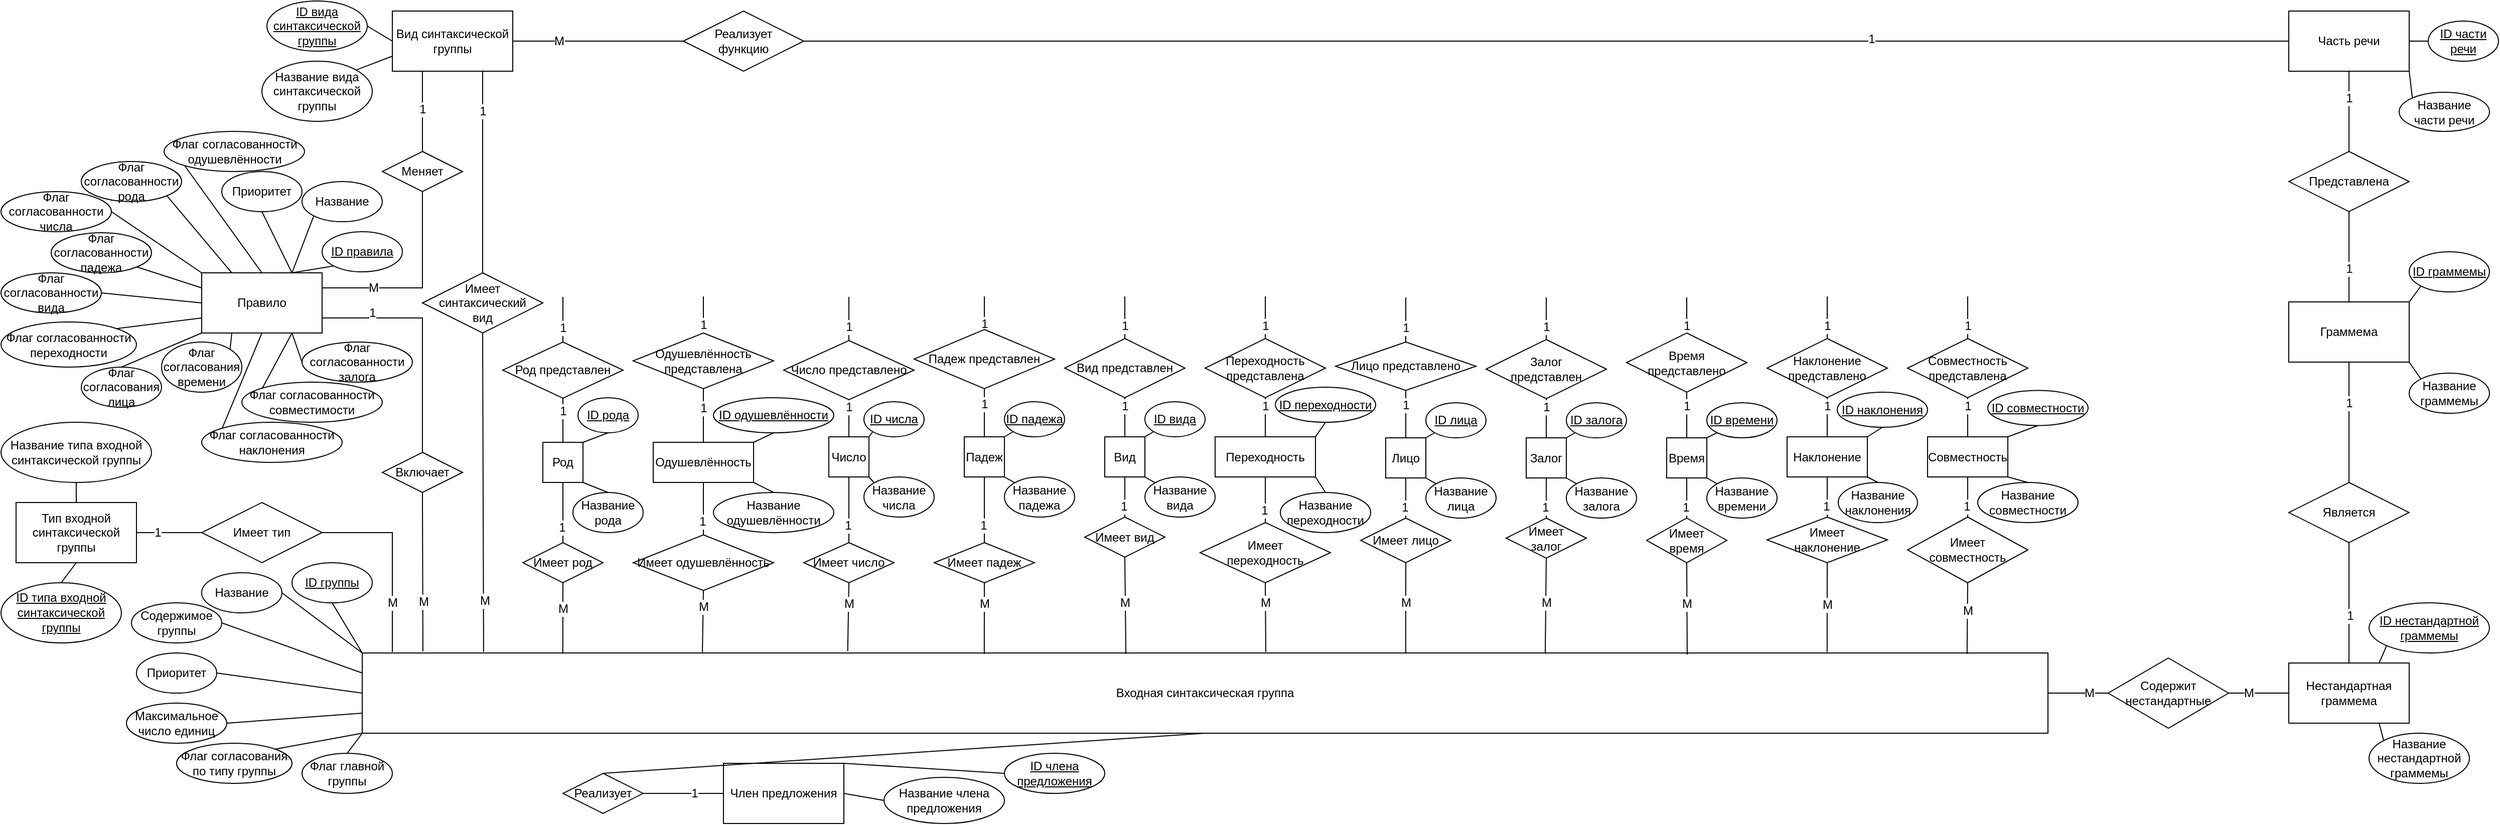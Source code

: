 <mxfile version="12.9.6" type="github">
  <diagram id="3-n-2fktoO8qeBoUGsix" name="Page-1">
    <mxGraphModel dx="782" dy="-390" grid="1" gridSize="10" guides="1" tooltips="1" connect="1" arrows="1" fold="1" page="1" pageScale="1" pageWidth="1169" pageHeight="827" math="0" shadow="0">
      <root>
        <mxCell id="0" />
        <mxCell id="1" parent="0" />
        <mxCell id="Er8K7lmykXEFfFOnpzie-1" value="Входная синтаксическая группа" style="rounded=0;whiteSpace=wrap;html=1;" vertex="1" parent="1">
          <mxGeometry x="360" y="1480" width="1680" height="80" as="geometry" />
        </mxCell>
        <mxCell id="Er8K7lmykXEFfFOnpzie-11" style="rounded=0;orthogonalLoop=1;jettySize=auto;html=1;exitX=0.5;exitY=1;exitDx=0;exitDy=0;entryX=0;entryY=0;entryDx=0;entryDy=0;endArrow=none;endFill=0;" edge="1" parent="1" source="Er8K7lmykXEFfFOnpzie-2" target="Er8K7lmykXEFfFOnpzie-1">
          <mxGeometry relative="1" as="geometry" />
        </mxCell>
        <mxCell id="Er8K7lmykXEFfFOnpzie-2" value="&lt;u&gt;ID группы&lt;/u&gt;" style="ellipse;whiteSpace=wrap;html=1;" vertex="1" parent="1">
          <mxGeometry x="290" y="1390" width="80" height="40" as="geometry" />
        </mxCell>
        <mxCell id="Er8K7lmykXEFfFOnpzie-12" style="edgeStyle=none;rounded=0;orthogonalLoop=1;jettySize=auto;html=1;exitX=1;exitY=0.5;exitDx=0;exitDy=0;entryX=0;entryY=0;entryDx=0;entryDy=0;endArrow=none;endFill=0;" edge="1" parent="1" source="Er8K7lmykXEFfFOnpzie-3" target="Er8K7lmykXEFfFOnpzie-1">
          <mxGeometry relative="1" as="geometry" />
        </mxCell>
        <mxCell id="Er8K7lmykXEFfFOnpzie-3" value="Название" style="ellipse;whiteSpace=wrap;html=1;" vertex="1" parent="1">
          <mxGeometry x="200" y="1400" width="80" height="40" as="geometry" />
        </mxCell>
        <mxCell id="Er8K7lmykXEFfFOnpzie-16" style="edgeStyle=none;rounded=0;orthogonalLoop=1;jettySize=auto;html=1;exitX=1;exitY=0.5;exitDx=0;exitDy=0;entryX=0;entryY=0.75;entryDx=0;entryDy=0;endArrow=none;endFill=0;" edge="1" parent="1" source="Er8K7lmykXEFfFOnpzie-4" target="Er8K7lmykXEFfFOnpzie-1">
          <mxGeometry relative="1" as="geometry" />
        </mxCell>
        <mxCell id="Er8K7lmykXEFfFOnpzie-4" value="Максимальное число единиц" style="ellipse;whiteSpace=wrap;html=1;" vertex="1" parent="1">
          <mxGeometry x="125" y="1530" width="100" height="40" as="geometry" />
        </mxCell>
        <mxCell id="Er8K7lmykXEFfFOnpzie-17" style="edgeStyle=none;rounded=0;orthogonalLoop=1;jettySize=auto;html=1;exitX=1;exitY=0;exitDx=0;exitDy=0;entryX=0;entryY=1;entryDx=0;entryDy=0;endArrow=none;endFill=0;" edge="1" parent="1" source="Er8K7lmykXEFfFOnpzie-5" target="Er8K7lmykXEFfFOnpzie-1">
          <mxGeometry relative="1" as="geometry" />
        </mxCell>
        <mxCell id="Er8K7lmykXEFfFOnpzie-5" value="Флаг согласования по типу группы" style="ellipse;whiteSpace=wrap;html=1;" vertex="1" parent="1">
          <mxGeometry x="175" y="1570" width="115" height="40" as="geometry" />
        </mxCell>
        <mxCell id="Er8K7lmykXEFfFOnpzie-14" style="edgeStyle=none;rounded=0;orthogonalLoop=1;jettySize=auto;html=1;exitX=1;exitY=0.5;exitDx=0;exitDy=0;entryX=0;entryY=0.5;entryDx=0;entryDy=0;endArrow=none;endFill=0;" edge="1" parent="1" source="Er8K7lmykXEFfFOnpzie-6" target="Er8K7lmykXEFfFOnpzie-1">
          <mxGeometry relative="1" as="geometry" />
        </mxCell>
        <mxCell id="Er8K7lmykXEFfFOnpzie-6" value="Приоритет" style="ellipse;whiteSpace=wrap;html=1;" vertex="1" parent="1">
          <mxGeometry x="135" y="1480" width="80" height="40" as="geometry" />
        </mxCell>
        <mxCell id="Er8K7lmykXEFfFOnpzie-15" style="edgeStyle=none;rounded=0;orthogonalLoop=1;jettySize=auto;html=1;exitX=1;exitY=0.5;exitDx=0;exitDy=0;entryX=0;entryY=0.25;entryDx=0;entryDy=0;endArrow=none;endFill=0;" edge="1" parent="1" source="Er8K7lmykXEFfFOnpzie-7" target="Er8K7lmykXEFfFOnpzie-1">
          <mxGeometry relative="1" as="geometry" />
        </mxCell>
        <mxCell id="Er8K7lmykXEFfFOnpzie-7" value="Содержимое группы" style="ellipse;whiteSpace=wrap;html=1;" vertex="1" parent="1">
          <mxGeometry x="130" y="1430" width="90" height="40" as="geometry" />
        </mxCell>
        <mxCell id="Er8K7lmykXEFfFOnpzie-13" style="edgeStyle=none;rounded=0;orthogonalLoop=1;jettySize=auto;html=1;exitX=0.5;exitY=0;exitDx=0;exitDy=0;entryX=0;entryY=1;entryDx=0;entryDy=0;endArrow=none;endFill=0;" edge="1" parent="1" source="Er8K7lmykXEFfFOnpzie-8" target="Er8K7lmykXEFfFOnpzie-1">
          <mxGeometry relative="1" as="geometry" />
        </mxCell>
        <mxCell id="Er8K7lmykXEFfFOnpzie-8" value="Флаг главной группы" style="ellipse;whiteSpace=wrap;html=1;" vertex="1" parent="1">
          <mxGeometry x="300" y="1580" width="90" height="40" as="geometry" />
        </mxCell>
        <mxCell id="Er8K7lmykXEFfFOnpzie-20" style="edgeStyle=none;rounded=0;orthogonalLoop=1;jettySize=auto;html=1;exitX=1;exitY=0.5;exitDx=0;exitDy=0;endArrow=none;endFill=0;" edge="1" parent="1" source="Er8K7lmykXEFfFOnpzie-19">
          <mxGeometry relative="1" as="geometry">
            <mxPoint x="390" y="1479" as="targetPoint" />
            <Array as="points">
              <mxPoint x="390" y="1360" />
            </Array>
          </mxGeometry>
        </mxCell>
        <mxCell id="Er8K7lmykXEFfFOnpzie-21" value="М" style="text;html=1;align=center;verticalAlign=middle;resizable=0;points=[];labelBackgroundColor=#ffffff;" vertex="1" connectable="0" parent="Er8K7lmykXEFfFOnpzie-20">
          <mxGeometry x="0.4" relative="1" as="geometry">
            <mxPoint y="7" as="offset" />
          </mxGeometry>
        </mxCell>
        <mxCell id="Er8K7lmykXEFfFOnpzie-23" style="edgeStyle=none;rounded=0;orthogonalLoop=1;jettySize=auto;html=1;exitX=0;exitY=0.5;exitDx=0;exitDy=0;entryX=1;entryY=0.5;entryDx=0;entryDy=0;endArrow=none;endFill=0;" edge="1" parent="1" source="Er8K7lmykXEFfFOnpzie-19" target="Er8K7lmykXEFfFOnpzie-22">
          <mxGeometry relative="1" as="geometry" />
        </mxCell>
        <mxCell id="Er8K7lmykXEFfFOnpzie-24" value="1" style="text;html=1;align=center;verticalAlign=middle;resizable=0;points=[];labelBackgroundColor=#ffffff;" vertex="1" connectable="0" parent="Er8K7lmykXEFfFOnpzie-23">
          <mxGeometry x="0.651" y="1" relative="1" as="geometry">
            <mxPoint x="9" y="-1" as="offset" />
          </mxGeometry>
        </mxCell>
        <mxCell id="Er8K7lmykXEFfFOnpzie-19" value="Имеет тип" style="rhombus;whiteSpace=wrap;html=1;" vertex="1" parent="1">
          <mxGeometry x="200" y="1330" width="120" height="60" as="geometry" />
        </mxCell>
        <mxCell id="Er8K7lmykXEFfFOnpzie-22" value="Тип входной синтаксической группы" style="rounded=0;whiteSpace=wrap;html=1;" vertex="1" parent="1">
          <mxGeometry x="15" y="1330" width="120" height="60" as="geometry" />
        </mxCell>
        <mxCell id="Er8K7lmykXEFfFOnpzie-27" style="edgeStyle=none;rounded=0;orthogonalLoop=1;jettySize=auto;html=1;exitX=0.5;exitY=1;exitDx=0;exitDy=0;entryX=0.5;entryY=0;entryDx=0;entryDy=0;endArrow=none;endFill=0;" edge="1" parent="1" source="Er8K7lmykXEFfFOnpzie-25" target="Er8K7lmykXEFfFOnpzie-22">
          <mxGeometry relative="1" as="geometry" />
        </mxCell>
        <mxCell id="Er8K7lmykXEFfFOnpzie-25" value="&lt;span style=&quot;line-height: 115%&quot;&gt;&lt;font style=&quot;font-size: 12px&quot;&gt;Название типа входной синтаксической группы&lt;/font&gt;&lt;/span&gt;" style="ellipse;whiteSpace=wrap;html=1;" vertex="1" parent="1">
          <mxGeometry y="1250" width="150" height="60" as="geometry" />
        </mxCell>
        <mxCell id="Er8K7lmykXEFfFOnpzie-28" style="edgeStyle=none;rounded=0;orthogonalLoop=1;jettySize=auto;html=1;exitX=0.5;exitY=0;exitDx=0;exitDy=0;entryX=0.5;entryY=1;entryDx=0;entryDy=0;endArrow=none;endFill=0;" edge="1" parent="1" source="Er8K7lmykXEFfFOnpzie-26" target="Er8K7lmykXEFfFOnpzie-22">
          <mxGeometry relative="1" as="geometry" />
        </mxCell>
        <mxCell id="Er8K7lmykXEFfFOnpzie-26" value="&lt;font style=&quot;font-size: 12px&quot;&gt;&lt;u&gt;&lt;span lang=&quot;EN-US&quot; style=&quot;line-height: 115%&quot;&gt;ID&lt;/span&gt;&lt;span lang=&quot;EN-US&quot; style=&quot;line-height: 115%&quot;&gt; &lt;/span&gt;&lt;span style=&quot;line-height: 115%&quot;&gt;типа входной синтаксической группы&lt;/span&gt;&lt;/u&gt;&lt;/font&gt;" style="ellipse;whiteSpace=wrap;html=1;" vertex="1" parent="1">
          <mxGeometry y="1410" width="120" height="60" as="geometry" />
        </mxCell>
        <mxCell id="Er8K7lmykXEFfFOnpzie-48" style="edgeStyle=none;rounded=0;orthogonalLoop=1;jettySize=auto;html=1;exitX=0.5;exitY=0;exitDx=0;exitDy=0;entryX=1;entryY=0.75;entryDx=0;entryDy=0;endArrow=none;endFill=0;" edge="1" parent="1" source="Er8K7lmykXEFfFOnpzie-29" target="Er8K7lmykXEFfFOnpzie-30">
          <mxGeometry relative="1" as="geometry">
            <Array as="points">
              <mxPoint x="420" y="1146" />
            </Array>
          </mxGeometry>
        </mxCell>
        <mxCell id="Er8K7lmykXEFfFOnpzie-49" value="1" style="text;html=1;align=center;verticalAlign=middle;resizable=0;points=[];labelBackgroundColor=#ffffff;" vertex="1" connectable="0" parent="Er8K7lmykXEFfFOnpzie-48">
          <mxGeometry x="-0.176" y="12" relative="1" as="geometry">
            <mxPoint x="-38" y="-43" as="offset" />
          </mxGeometry>
        </mxCell>
        <mxCell id="Er8K7lmykXEFfFOnpzie-50" style="edgeStyle=none;rounded=0;orthogonalLoop=1;jettySize=auto;html=1;exitX=0.5;exitY=1;exitDx=0;exitDy=0;endArrow=none;endFill=0;entryX=0.036;entryY=-0.021;entryDx=0;entryDy=0;entryPerimeter=0;" edge="1" parent="1" source="Er8K7lmykXEFfFOnpzie-29" target="Er8K7lmykXEFfFOnpzie-1">
          <mxGeometry relative="1" as="geometry">
            <mxPoint x="450" y="1450" as="targetPoint" />
          </mxGeometry>
        </mxCell>
        <mxCell id="Er8K7lmykXEFfFOnpzie-51" value="М" style="text;html=1;align=center;verticalAlign=middle;resizable=0;points=[];labelBackgroundColor=#ffffff;" vertex="1" connectable="0" parent="Er8K7lmykXEFfFOnpzie-50">
          <mxGeometry x="0.329" y="1" relative="1" as="geometry">
            <mxPoint x="-1" y="4" as="offset" />
          </mxGeometry>
        </mxCell>
        <mxCell id="Er8K7lmykXEFfFOnpzie-29" value="Включает" style="rhombus;whiteSpace=wrap;html=1;" vertex="1" parent="1">
          <mxGeometry x="380" y="1280" width="80" height="40" as="geometry" />
        </mxCell>
        <mxCell id="Er8K7lmykXEFfFOnpzie-54" style="edgeStyle=none;rounded=0;orthogonalLoop=1;jettySize=auto;html=1;exitX=1;exitY=0.25;exitDx=0;exitDy=0;entryX=0.5;entryY=1;entryDx=0;entryDy=0;endArrow=none;endFill=0;" edge="1" parent="1" source="Er8K7lmykXEFfFOnpzie-30" target="Er8K7lmykXEFfFOnpzie-53">
          <mxGeometry relative="1" as="geometry">
            <Array as="points">
              <mxPoint x="420" y="1116" />
            </Array>
          </mxGeometry>
        </mxCell>
        <mxCell id="Er8K7lmykXEFfFOnpzie-55" value="М" style="text;html=1;align=center;verticalAlign=middle;resizable=0;points=[];labelBackgroundColor=#ffffff;" vertex="1" connectable="0" parent="Er8K7lmykXEFfFOnpzie-54">
          <mxGeometry x="-0.763" relative="1" as="geometry">
            <mxPoint x="28" as="offset" />
          </mxGeometry>
        </mxCell>
        <mxCell id="Er8K7lmykXEFfFOnpzie-30" value="Правило" style="rounded=0;whiteSpace=wrap;html=1;" vertex="1" parent="1">
          <mxGeometry x="200" y="1101" width="120" height="60" as="geometry" />
        </mxCell>
        <mxCell id="Er8K7lmykXEFfFOnpzie-70" style="edgeStyle=none;rounded=0;orthogonalLoop=1;jettySize=auto;html=1;exitX=1;exitY=0.5;exitDx=0;exitDy=0;entryX=0;entryY=0.5;entryDx=0;entryDy=0;endArrow=none;endFill=0;" edge="1" parent="1" source="Er8K7lmykXEFfFOnpzie-31" target="Er8K7lmykXEFfFOnpzie-30">
          <mxGeometry relative="1" as="geometry" />
        </mxCell>
        <mxCell id="Er8K7lmykXEFfFOnpzie-31" value="Флаг согласованности вида" style="ellipse;whiteSpace=wrap;html=1;" vertex="1" parent="1">
          <mxGeometry y="1101" width="100" height="40" as="geometry" />
        </mxCell>
        <mxCell id="Er8K7lmykXEFfFOnpzie-71" style="edgeStyle=none;rounded=0;orthogonalLoop=1;jettySize=auto;html=1;exitX=1;exitY=1;exitDx=0;exitDy=0;entryX=0;entryY=0.25;entryDx=0;entryDy=0;endArrow=none;endFill=0;" edge="1" parent="1" source="Er8K7lmykXEFfFOnpzie-32" target="Er8K7lmykXEFfFOnpzie-30">
          <mxGeometry relative="1" as="geometry" />
        </mxCell>
        <mxCell id="Er8K7lmykXEFfFOnpzie-32" value="Флаг согласованности падежа" style="ellipse;whiteSpace=wrap;html=1;" vertex="1" parent="1">
          <mxGeometry x="50" y="1061" width="100" height="40" as="geometry" />
        </mxCell>
        <mxCell id="Er8K7lmykXEFfFOnpzie-77" style="edgeStyle=none;rounded=0;orthogonalLoop=1;jettySize=auto;html=1;exitX=1;exitY=1;exitDx=0;exitDy=0;entryX=0.25;entryY=0;entryDx=0;entryDy=0;endArrow=none;endFill=0;" edge="1" parent="1" source="Er8K7lmykXEFfFOnpzie-33" target="Er8K7lmykXEFfFOnpzie-30">
          <mxGeometry relative="1" as="geometry" />
        </mxCell>
        <mxCell id="Er8K7lmykXEFfFOnpzie-33" value="Флаг согласованности рода" style="ellipse;whiteSpace=wrap;html=1;" vertex="1" parent="1">
          <mxGeometry x="80" y="990" width="100" height="40" as="geometry" />
        </mxCell>
        <mxCell id="Er8K7lmykXEFfFOnpzie-73" style="edgeStyle=none;rounded=0;orthogonalLoop=1;jettySize=auto;html=1;exitX=0.5;exitY=1;exitDx=0;exitDy=0;entryX=0.75;entryY=0;entryDx=0;entryDy=0;endArrow=none;endFill=0;" edge="1" parent="1" source="Er8K7lmykXEFfFOnpzie-34" target="Er8K7lmykXEFfFOnpzie-30">
          <mxGeometry relative="1" as="geometry">
            <Array as="points" />
          </mxGeometry>
        </mxCell>
        <mxCell id="Er8K7lmykXEFfFOnpzie-34" value="Приоритет" style="ellipse;whiteSpace=wrap;html=1;" vertex="1" parent="1">
          <mxGeometry x="220" y="1000" width="80" height="40" as="geometry" />
        </mxCell>
        <mxCell id="Er8K7lmykXEFfFOnpzie-52" style="edgeStyle=none;rounded=0;orthogonalLoop=1;jettySize=auto;html=1;exitX=0;exitY=1;exitDx=0;exitDy=0;entryX=0.75;entryY=0;entryDx=0;entryDy=0;endArrow=none;endFill=0;" edge="1" parent="1" source="Er8K7lmykXEFfFOnpzie-35" target="Er8K7lmykXEFfFOnpzie-30">
          <mxGeometry relative="1" as="geometry" />
        </mxCell>
        <mxCell id="Er8K7lmykXEFfFOnpzie-35" value="&lt;u&gt;ID правила&lt;/u&gt;" style="ellipse;whiteSpace=wrap;html=1;" vertex="1" parent="1">
          <mxGeometry x="320" y="1060" width="80" height="40" as="geometry" />
        </mxCell>
        <mxCell id="Er8K7lmykXEFfFOnpzie-68" style="edgeStyle=none;rounded=0;orthogonalLoop=1;jettySize=auto;html=1;exitX=0.5;exitY=0;exitDx=0;exitDy=0;entryX=0;entryY=1;entryDx=0;entryDy=0;endArrow=none;endFill=0;" edge="1" parent="1" source="Er8K7lmykXEFfFOnpzie-37" target="Er8K7lmykXEFfFOnpzie-30">
          <mxGeometry relative="1" as="geometry" />
        </mxCell>
        <mxCell id="Er8K7lmykXEFfFOnpzie-37" value="Флаг согласования лица" style="ellipse;whiteSpace=wrap;html=1;" vertex="1" parent="1">
          <mxGeometry x="80" y="1195" width="80" height="40" as="geometry" />
        </mxCell>
        <mxCell id="Er8K7lmykXEFfFOnpzie-69" style="edgeStyle=none;rounded=0;orthogonalLoop=1;jettySize=auto;html=1;exitX=1;exitY=0;exitDx=0;exitDy=0;entryX=0;entryY=0.75;entryDx=0;entryDy=0;endArrow=none;endFill=0;" edge="1" parent="1" source="Er8K7lmykXEFfFOnpzie-38" target="Er8K7lmykXEFfFOnpzie-30">
          <mxGeometry relative="1" as="geometry" />
        </mxCell>
        <mxCell id="Er8K7lmykXEFfFOnpzie-38" value="Флаг согласованности переходности" style="ellipse;whiteSpace=wrap;html=1;" vertex="1" parent="1">
          <mxGeometry y="1150" width="135" height="45" as="geometry" />
        </mxCell>
        <mxCell id="Er8K7lmykXEFfFOnpzie-75" style="edgeStyle=none;rounded=0;orthogonalLoop=1;jettySize=auto;html=1;exitX=0;exitY=1;exitDx=0;exitDy=0;entryX=0.5;entryY=0;entryDx=0;entryDy=0;endArrow=none;endFill=0;" edge="1" parent="1" source="Er8K7lmykXEFfFOnpzie-39" target="Er8K7lmykXEFfFOnpzie-30">
          <mxGeometry relative="1" as="geometry" />
        </mxCell>
        <mxCell id="Er8K7lmykXEFfFOnpzie-39" value="Флаг согласованности одушевлённости" style="ellipse;whiteSpace=wrap;html=1;" vertex="1" parent="1">
          <mxGeometry x="162.5" y="960" width="140" height="40" as="geometry" />
        </mxCell>
        <mxCell id="Er8K7lmykXEFfFOnpzie-74" style="edgeStyle=none;rounded=0;orthogonalLoop=1;jettySize=auto;html=1;exitX=1;exitY=0.5;exitDx=0;exitDy=0;entryX=0;entryY=0;entryDx=0;entryDy=0;endArrow=none;endFill=0;" edge="1" parent="1" source="Er8K7lmykXEFfFOnpzie-40" target="Er8K7lmykXEFfFOnpzie-30">
          <mxGeometry relative="1" as="geometry" />
        </mxCell>
        <mxCell id="Er8K7lmykXEFfFOnpzie-40" value="Флаг согласованности числа" style="ellipse;whiteSpace=wrap;html=1;" vertex="1" parent="1">
          <mxGeometry y="1020" width="110" height="40" as="geometry" />
        </mxCell>
        <mxCell id="Er8K7lmykXEFfFOnpzie-64" style="edgeStyle=none;rounded=0;orthogonalLoop=1;jettySize=auto;html=1;exitX=0;exitY=0.5;exitDx=0;exitDy=0;entryX=0.75;entryY=1;entryDx=0;entryDy=0;endArrow=none;endFill=0;" edge="1" parent="1" source="Er8K7lmykXEFfFOnpzie-42" target="Er8K7lmykXEFfFOnpzie-30">
          <mxGeometry relative="1" as="geometry" />
        </mxCell>
        <mxCell id="Er8K7lmykXEFfFOnpzie-42" value="Флаг согласованности залога" style="ellipse;whiteSpace=wrap;html=1;" vertex="1" parent="1">
          <mxGeometry x="300" y="1170" width="110" height="40" as="geometry" />
        </mxCell>
        <mxCell id="Er8K7lmykXEFfFOnpzie-65" style="edgeStyle=none;rounded=0;orthogonalLoop=1;jettySize=auto;html=1;exitX=0;exitY=0;exitDx=0;exitDy=0;entryX=0.75;entryY=1;entryDx=0;entryDy=0;endArrow=none;endFill=0;" edge="1" parent="1" source="Er8K7lmykXEFfFOnpzie-43" target="Er8K7lmykXEFfFOnpzie-30">
          <mxGeometry relative="1" as="geometry" />
        </mxCell>
        <mxCell id="Er8K7lmykXEFfFOnpzie-43" value="Флаг согласованности совместимости" style="ellipse;whiteSpace=wrap;html=1;" vertex="1" parent="1">
          <mxGeometry x="240" y="1210" width="140" height="40" as="geometry" />
        </mxCell>
        <mxCell id="Er8K7lmykXEFfFOnpzie-66" style="edgeStyle=none;rounded=0;orthogonalLoop=1;jettySize=auto;html=1;exitX=0;exitY=0;exitDx=0;exitDy=0;entryX=0.5;entryY=1;entryDx=0;entryDy=0;endArrow=none;endFill=0;" edge="1" parent="1" source="Er8K7lmykXEFfFOnpzie-44" target="Er8K7lmykXEFfFOnpzie-30">
          <mxGeometry relative="1" as="geometry" />
        </mxCell>
        <mxCell id="Er8K7lmykXEFfFOnpzie-44" value="Флаг согласованности наклонения" style="ellipse;whiteSpace=wrap;html=1;" vertex="1" parent="1">
          <mxGeometry x="200" y="1250" width="140" height="40" as="geometry" />
        </mxCell>
        <mxCell id="Er8K7lmykXEFfFOnpzie-67" style="edgeStyle=none;rounded=0;orthogonalLoop=1;jettySize=auto;html=1;exitX=1;exitY=0;exitDx=0;exitDy=0;entryX=0.25;entryY=1;entryDx=0;entryDy=0;endArrow=none;endFill=0;" edge="1" parent="1" source="Er8K7lmykXEFfFOnpzie-45" target="Er8K7lmykXEFfFOnpzie-30">
          <mxGeometry relative="1" as="geometry" />
        </mxCell>
        <mxCell id="Er8K7lmykXEFfFOnpzie-45" value="Флаг согласования времени" style="ellipse;whiteSpace=wrap;html=1;" vertex="1" parent="1">
          <mxGeometry x="160" y="1170" width="80" height="50" as="geometry" />
        </mxCell>
        <mxCell id="Er8K7lmykXEFfFOnpzie-72" style="edgeStyle=none;rounded=0;orthogonalLoop=1;jettySize=auto;html=1;exitX=0;exitY=1;exitDx=0;exitDy=0;entryX=0.75;entryY=0;entryDx=0;entryDy=0;endArrow=none;endFill=0;" edge="1" parent="1" source="Er8K7lmykXEFfFOnpzie-46" target="Er8K7lmykXEFfFOnpzie-30">
          <mxGeometry relative="1" as="geometry" />
        </mxCell>
        <mxCell id="Er8K7lmykXEFfFOnpzie-46" value="Название" style="ellipse;whiteSpace=wrap;html=1;" vertex="1" parent="1">
          <mxGeometry x="300" y="1010" width="80" height="40" as="geometry" />
        </mxCell>
        <mxCell id="Er8K7lmykXEFfFOnpzie-58" style="edgeStyle=none;rounded=0;orthogonalLoop=1;jettySize=auto;html=1;exitX=0.5;exitY=0;exitDx=0;exitDy=0;entryX=0.25;entryY=1;entryDx=0;entryDy=0;endArrow=none;endFill=0;" edge="1" parent="1" source="Er8K7lmykXEFfFOnpzie-53" target="Er8K7lmykXEFfFOnpzie-57">
          <mxGeometry relative="1" as="geometry" />
        </mxCell>
        <mxCell id="Er8K7lmykXEFfFOnpzie-59" value="1" style="text;html=1;align=center;verticalAlign=middle;resizable=0;points=[];labelBackgroundColor=#ffffff;" vertex="1" connectable="0" parent="Er8K7lmykXEFfFOnpzie-58">
          <mxGeometry x="-0.486" relative="1" as="geometry">
            <mxPoint y="-22" as="offset" />
          </mxGeometry>
        </mxCell>
        <mxCell id="Er8K7lmykXEFfFOnpzie-53" value="Меняет" style="rhombus;whiteSpace=wrap;html=1;" vertex="1" parent="1">
          <mxGeometry x="380" y="980" width="80" height="40" as="geometry" />
        </mxCell>
        <mxCell id="Er8K7lmykXEFfFOnpzie-57" value="Вид синтаксической группы" style="rounded=0;whiteSpace=wrap;html=1;" vertex="1" parent="1">
          <mxGeometry x="390" y="840" width="120" height="60" as="geometry" />
        </mxCell>
        <mxCell id="Er8K7lmykXEFfFOnpzie-62" style="edgeStyle=none;rounded=0;orthogonalLoop=1;jettySize=auto;html=1;exitX=1;exitY=0.5;exitDx=0;exitDy=0;entryX=0;entryY=0.5;entryDx=0;entryDy=0;endArrow=none;endFill=0;" edge="1" parent="1" source="Er8K7lmykXEFfFOnpzie-60" target="Er8K7lmykXEFfFOnpzie-57">
          <mxGeometry relative="1" as="geometry" />
        </mxCell>
        <mxCell id="Er8K7lmykXEFfFOnpzie-60" value="&lt;u&gt;ID вида синтаксической группы&lt;/u&gt;" style="ellipse;whiteSpace=wrap;html=1;" vertex="1" parent="1">
          <mxGeometry x="265" y="830" width="100" height="50" as="geometry" />
        </mxCell>
        <mxCell id="Er8K7lmykXEFfFOnpzie-63" style="edgeStyle=none;rounded=0;orthogonalLoop=1;jettySize=auto;html=1;exitX=1;exitY=0;exitDx=0;exitDy=0;entryX=0;entryY=0.75;entryDx=0;entryDy=0;endArrow=none;endFill=0;" edge="1" parent="1" source="Er8K7lmykXEFfFOnpzie-61" target="Er8K7lmykXEFfFOnpzie-57">
          <mxGeometry relative="1" as="geometry" />
        </mxCell>
        <mxCell id="Er8K7lmykXEFfFOnpzie-61" value="Название вида синтаксической группы" style="ellipse;whiteSpace=wrap;html=1;" vertex="1" parent="1">
          <mxGeometry x="260" y="890" width="110" height="60" as="geometry" />
        </mxCell>
        <mxCell id="Er8K7lmykXEFfFOnpzie-79" style="edgeStyle=none;rounded=0;orthogonalLoop=1;jettySize=auto;html=1;exitX=0.5;exitY=1;exitDx=0;exitDy=0;endArrow=none;endFill=0;entryX=0.072;entryY=-0.012;entryDx=0;entryDy=0;entryPerimeter=0;" edge="1" parent="1" source="Er8K7lmykXEFfFOnpzie-78" target="Er8K7lmykXEFfFOnpzie-1">
          <mxGeometry relative="1" as="geometry">
            <mxPoint x="500" y="1450" as="targetPoint" />
          </mxGeometry>
        </mxCell>
        <mxCell id="Er8K7lmykXEFfFOnpzie-83" value="М" style="text;html=1;align=center;verticalAlign=middle;resizable=0;points=[];labelBackgroundColor=#ffffff;" vertex="1" connectable="0" parent="Er8K7lmykXEFfFOnpzie-79">
          <mxGeometry x="0.678" y="1" relative="1" as="geometry">
            <mxPoint as="offset" />
          </mxGeometry>
        </mxCell>
        <mxCell id="Er8K7lmykXEFfFOnpzie-81" style="edgeStyle=none;rounded=0;orthogonalLoop=1;jettySize=auto;html=1;exitX=0.5;exitY=0;exitDx=0;exitDy=0;entryX=0.75;entryY=1;entryDx=0;entryDy=0;endArrow=none;endFill=0;" edge="1" parent="1" source="Er8K7lmykXEFfFOnpzie-78" target="Er8K7lmykXEFfFOnpzie-57">
          <mxGeometry relative="1" as="geometry" />
        </mxCell>
        <mxCell id="Er8K7lmykXEFfFOnpzie-82" value="1" style="text;html=1;align=center;verticalAlign=middle;resizable=0;points=[];labelBackgroundColor=#ffffff;" vertex="1" connectable="0" parent="Er8K7lmykXEFfFOnpzie-81">
          <mxGeometry x="0.685" y="-1" relative="1" as="geometry">
            <mxPoint x="-1" y="8" as="offset" />
          </mxGeometry>
        </mxCell>
        <mxCell id="Er8K7lmykXEFfFOnpzie-78" value="Имеет синтаксический &lt;br&gt;вид" style="rhombus;whiteSpace=wrap;html=1;" vertex="1" parent="1">
          <mxGeometry x="420" y="1101" width="120" height="60" as="geometry" />
        </mxCell>
        <mxCell id="Er8K7lmykXEFfFOnpzie-93" style="edgeStyle=none;rounded=0;orthogonalLoop=1;jettySize=auto;html=1;exitX=1;exitY=0;exitDx=0;exitDy=0;entryX=0;entryY=0.5;entryDx=0;entryDy=0;endArrow=none;endFill=0;" edge="1" parent="1" source="Er8K7lmykXEFfFOnpzie-84" target="Er8K7lmykXEFfFOnpzie-91">
          <mxGeometry relative="1" as="geometry" />
        </mxCell>
        <mxCell id="Er8K7lmykXEFfFOnpzie-94" style="edgeStyle=none;rounded=0;orthogonalLoop=1;jettySize=auto;html=1;exitX=1;exitY=0.5;exitDx=0;exitDy=0;entryX=0;entryY=0.5;entryDx=0;entryDy=0;endArrow=none;endFill=0;" edge="1" parent="1" source="Er8K7lmykXEFfFOnpzie-84" target="Er8K7lmykXEFfFOnpzie-92">
          <mxGeometry relative="1" as="geometry" />
        </mxCell>
        <mxCell id="Er8K7lmykXEFfFOnpzie-84" value="Член предложения" style="rounded=0;whiteSpace=wrap;html=1;" vertex="1" parent="1">
          <mxGeometry x="720" y="1590" width="120" height="60" as="geometry" />
        </mxCell>
        <mxCell id="Er8K7lmykXEFfFOnpzie-86" style="edgeStyle=none;rounded=0;orthogonalLoop=1;jettySize=auto;html=1;exitX=0.5;exitY=0;exitDx=0;exitDy=0;entryX=0.5;entryY=1;entryDx=0;entryDy=0;endArrow=none;endFill=0;" edge="1" parent="1" source="Er8K7lmykXEFfFOnpzie-85" target="Er8K7lmykXEFfFOnpzie-1">
          <mxGeometry relative="1" as="geometry" />
        </mxCell>
        <mxCell id="Er8K7lmykXEFfFOnpzie-90" value="М" style="text;html=1;align=center;verticalAlign=middle;resizable=0;points=[];labelBackgroundColor=#ffffff;" vertex="1" connectable="0" parent="Er8K7lmykXEFfFOnpzie-86">
          <mxGeometry x="0.483" y="1" relative="1" as="geometry">
            <mxPoint x="1" y="20" as="offset" />
          </mxGeometry>
        </mxCell>
        <mxCell id="Er8K7lmykXEFfFOnpzie-87" style="edgeStyle=none;rounded=0;orthogonalLoop=1;jettySize=auto;html=1;exitX=1;exitY=0.5;exitDx=0;exitDy=0;entryX=0;entryY=0.5;entryDx=0;entryDy=0;endArrow=none;endFill=0;" edge="1" parent="1" source="Er8K7lmykXEFfFOnpzie-85" target="Er8K7lmykXEFfFOnpzie-84">
          <mxGeometry relative="1" as="geometry" />
        </mxCell>
        <mxCell id="Er8K7lmykXEFfFOnpzie-88" value="1" style="text;html=1;align=center;verticalAlign=middle;resizable=0;points=[];labelBackgroundColor=#ffffff;" vertex="1" connectable="0" parent="Er8K7lmykXEFfFOnpzie-87">
          <mxGeometry x="-0.242" y="2" relative="1" as="geometry">
            <mxPoint x="20" y="2" as="offset" />
          </mxGeometry>
        </mxCell>
        <mxCell id="Er8K7lmykXEFfFOnpzie-85" value="Реализует" style="rhombus;whiteSpace=wrap;html=1;" vertex="1" parent="1">
          <mxGeometry x="560" y="1600" width="80" height="40" as="geometry" />
        </mxCell>
        <mxCell id="Er8K7lmykXEFfFOnpzie-91" value="&lt;u&gt;ID члена предложения&lt;/u&gt;" style="ellipse;whiteSpace=wrap;html=1;" vertex="1" parent="1">
          <mxGeometry x="1000" y="1580" width="100" height="40" as="geometry" />
        </mxCell>
        <mxCell id="Er8K7lmykXEFfFOnpzie-92" value="Название члена предложения" style="ellipse;whiteSpace=wrap;html=1;" vertex="1" parent="1">
          <mxGeometry x="880" y="1604" width="120" height="46" as="geometry" />
        </mxCell>
        <mxCell id="Er8K7lmykXEFfFOnpzie-96" style="edgeStyle=none;rounded=0;orthogonalLoop=1;jettySize=auto;html=1;exitX=0;exitY=0.5;exitDx=0;exitDy=0;entryX=1;entryY=0.5;entryDx=0;entryDy=0;endArrow=none;endFill=0;" edge="1" parent="1" source="Er8K7lmykXEFfFOnpzie-95" target="Er8K7lmykXEFfFOnpzie-1">
          <mxGeometry relative="1" as="geometry" />
        </mxCell>
        <mxCell id="Er8K7lmykXEFfFOnpzie-97" value="М" style="text;html=1;align=center;verticalAlign=middle;resizable=0;points=[];labelBackgroundColor=#ffffff;" vertex="1" connectable="0" parent="Er8K7lmykXEFfFOnpzie-96">
          <mxGeometry x="0.522" relative="1" as="geometry">
            <mxPoint x="26" as="offset" />
          </mxGeometry>
        </mxCell>
        <mxCell id="Er8K7lmykXEFfFOnpzie-99" style="edgeStyle=none;rounded=0;orthogonalLoop=1;jettySize=auto;html=1;exitX=1;exitY=0.5;exitDx=0;exitDy=0;entryX=0;entryY=0.5;entryDx=0;entryDy=0;endArrow=none;endFill=0;" edge="1" parent="1" source="Er8K7lmykXEFfFOnpzie-95" target="Er8K7lmykXEFfFOnpzie-98">
          <mxGeometry relative="1" as="geometry" />
        </mxCell>
        <mxCell id="Er8K7lmykXEFfFOnpzie-100" value="М" style="text;html=1;align=center;verticalAlign=middle;resizable=0;points=[];labelBackgroundColor=#ffffff;" vertex="1" connectable="0" parent="Er8K7lmykXEFfFOnpzie-99">
          <mxGeometry x="0.244" y="1" relative="1" as="geometry">
            <mxPoint x="-18" y="1" as="offset" />
          </mxGeometry>
        </mxCell>
        <mxCell id="Er8K7lmykXEFfFOnpzie-95" value="Содержит нестандартные&lt;br&gt;" style="rhombus;whiteSpace=wrap;html=1;" vertex="1" parent="1">
          <mxGeometry x="2100" y="1485" width="120" height="70" as="geometry" />
        </mxCell>
        <mxCell id="Er8K7lmykXEFfFOnpzie-98" value="Нестандартная граммема" style="rounded=0;whiteSpace=wrap;html=1;" vertex="1" parent="1">
          <mxGeometry x="2280" y="1490" width="120" height="60" as="geometry" />
        </mxCell>
        <mxCell id="Er8K7lmykXEFfFOnpzie-104" style="edgeStyle=none;rounded=0;orthogonalLoop=1;jettySize=auto;html=1;exitX=0;exitY=1;exitDx=0;exitDy=0;entryX=0.75;entryY=0;entryDx=0;entryDy=0;endArrow=none;endFill=0;" edge="1" parent="1" source="Er8K7lmykXEFfFOnpzie-101" target="Er8K7lmykXEFfFOnpzie-98">
          <mxGeometry relative="1" as="geometry" />
        </mxCell>
        <mxCell id="Er8K7lmykXEFfFOnpzie-101" value="&lt;u&gt;ID нестандартной граммемы&lt;/u&gt;" style="ellipse;whiteSpace=wrap;html=1;" vertex="1" parent="1">
          <mxGeometry x="2360" y="1430" width="120" height="50" as="geometry" />
        </mxCell>
        <mxCell id="Er8K7lmykXEFfFOnpzie-103" style="edgeStyle=none;rounded=0;orthogonalLoop=1;jettySize=auto;html=1;exitX=0;exitY=0;exitDx=0;exitDy=0;entryX=0.75;entryY=1;entryDx=0;entryDy=0;endArrow=none;endFill=0;" edge="1" parent="1" source="Er8K7lmykXEFfFOnpzie-102" target="Er8K7lmykXEFfFOnpzie-98">
          <mxGeometry relative="1" as="geometry" />
        </mxCell>
        <mxCell id="Er8K7lmykXEFfFOnpzie-102" value="Название нестандартной граммемы" style="ellipse;whiteSpace=wrap;html=1;" vertex="1" parent="1">
          <mxGeometry x="2360" y="1560" width="100" height="50" as="geometry" />
        </mxCell>
        <mxCell id="Er8K7lmykXEFfFOnpzie-105" value="Граммема" style="rounded=0;whiteSpace=wrap;html=1;" vertex="1" parent="1">
          <mxGeometry x="2280" y="1130" width="120" height="60" as="geometry" />
        </mxCell>
        <mxCell id="Er8K7lmykXEFfFOnpzie-107" style="edgeStyle=none;rounded=0;orthogonalLoop=1;jettySize=auto;html=1;exitX=0.5;exitY=1;exitDx=0;exitDy=0;entryX=0.5;entryY=0;entryDx=0;entryDy=0;endArrow=none;endFill=0;" edge="1" parent="1" source="Er8K7lmykXEFfFOnpzie-106" target="Er8K7lmykXEFfFOnpzie-98">
          <mxGeometry relative="1" as="geometry" />
        </mxCell>
        <mxCell id="Er8K7lmykXEFfFOnpzie-110" value="1" style="text;html=1;align=center;verticalAlign=middle;resizable=0;points=[];labelBackgroundColor=#ffffff;" vertex="1" connectable="0" parent="Er8K7lmykXEFfFOnpzie-107">
          <mxGeometry x="0.206" y="1" relative="1" as="geometry">
            <mxPoint as="offset" />
          </mxGeometry>
        </mxCell>
        <mxCell id="Er8K7lmykXEFfFOnpzie-108" style="edgeStyle=none;rounded=0;orthogonalLoop=1;jettySize=auto;html=1;exitX=0.5;exitY=0;exitDx=0;exitDy=0;entryX=0.5;entryY=1;entryDx=0;entryDy=0;endArrow=none;endFill=0;" edge="1" parent="1" source="Er8K7lmykXEFfFOnpzie-106" target="Er8K7lmykXEFfFOnpzie-105">
          <mxGeometry relative="1" as="geometry" />
        </mxCell>
        <mxCell id="Er8K7lmykXEFfFOnpzie-109" value="1" style="text;html=1;align=center;verticalAlign=middle;resizable=0;points=[];labelBackgroundColor=#ffffff;" vertex="1" connectable="0" parent="Er8K7lmykXEFfFOnpzie-108">
          <mxGeometry x="0.328" relative="1" as="geometry">
            <mxPoint as="offset" />
          </mxGeometry>
        </mxCell>
        <mxCell id="Er8K7lmykXEFfFOnpzie-106" value="Является" style="rhombus;whiteSpace=wrap;html=1;" vertex="1" parent="1">
          <mxGeometry x="2280" y="1310" width="120" height="60" as="geometry" />
        </mxCell>
        <mxCell id="Er8K7lmykXEFfFOnpzie-111" value="Часть речи" style="rounded=0;whiteSpace=wrap;html=1;" vertex="1" parent="1">
          <mxGeometry x="2280" y="840" width="120" height="60" as="geometry" />
        </mxCell>
        <mxCell id="Er8K7lmykXEFfFOnpzie-113" style="edgeStyle=none;rounded=0;orthogonalLoop=1;jettySize=auto;html=1;exitX=0.5;exitY=1;exitDx=0;exitDy=0;entryX=0.5;entryY=0;entryDx=0;entryDy=0;endArrow=none;endFill=0;" edge="1" parent="1" source="Er8K7lmykXEFfFOnpzie-112" target="Er8K7lmykXEFfFOnpzie-105">
          <mxGeometry relative="1" as="geometry" />
        </mxCell>
        <mxCell id="Er8K7lmykXEFfFOnpzie-117" value="1" style="text;html=1;align=center;verticalAlign=middle;resizable=0;points=[];labelBackgroundColor=#ffffff;" vertex="1" connectable="0" parent="Er8K7lmykXEFfFOnpzie-113">
          <mxGeometry x="0.267" relative="1" as="geometry">
            <mxPoint as="offset" />
          </mxGeometry>
        </mxCell>
        <mxCell id="Er8K7lmykXEFfFOnpzie-114" style="edgeStyle=none;rounded=0;orthogonalLoop=1;jettySize=auto;html=1;exitX=0.5;exitY=0;exitDx=0;exitDy=0;entryX=0.5;entryY=1;entryDx=0;entryDy=0;endArrow=none;endFill=0;" edge="1" parent="1" source="Er8K7lmykXEFfFOnpzie-112" target="Er8K7lmykXEFfFOnpzie-111">
          <mxGeometry relative="1" as="geometry" />
        </mxCell>
        <mxCell id="Er8K7lmykXEFfFOnpzie-116" value="1" style="text;html=1;align=center;verticalAlign=middle;resizable=0;points=[];labelBackgroundColor=#ffffff;" vertex="1" connectable="0" parent="Er8K7lmykXEFfFOnpzie-114">
          <mxGeometry x="0.325" relative="1" as="geometry">
            <mxPoint as="offset" />
          </mxGeometry>
        </mxCell>
        <mxCell id="Er8K7lmykXEFfFOnpzie-112" value="Представлена" style="rhombus;whiteSpace=wrap;html=1;" vertex="1" parent="1">
          <mxGeometry x="2280" y="980" width="120" height="60" as="geometry" />
        </mxCell>
        <mxCell id="Er8K7lmykXEFfFOnpzie-118" style="edgeStyle=none;rounded=0;orthogonalLoop=1;jettySize=auto;html=1;exitX=1;exitY=0.5;exitDx=0;exitDy=0;entryX=0;entryY=0.5;entryDx=0;entryDy=0;endArrow=none;endFill=0;" edge="1" parent="1" source="Er8K7lmykXEFfFOnpzie-115" target="Er8K7lmykXEFfFOnpzie-111">
          <mxGeometry relative="1" as="geometry" />
        </mxCell>
        <mxCell id="Er8K7lmykXEFfFOnpzie-121" value="1" style="text;html=1;align=center;verticalAlign=middle;resizable=0;points=[];labelBackgroundColor=#ffffff;" vertex="1" connectable="0" parent="Er8K7lmykXEFfFOnpzie-118">
          <mxGeometry x="0.438" y="2" relative="1" as="geometry">
            <mxPoint as="offset" />
          </mxGeometry>
        </mxCell>
        <mxCell id="Er8K7lmykXEFfFOnpzie-119" style="edgeStyle=none;rounded=0;orthogonalLoop=1;jettySize=auto;html=1;exitX=0;exitY=0.5;exitDx=0;exitDy=0;entryX=1;entryY=0.5;entryDx=0;entryDy=0;endArrow=none;endFill=0;" edge="1" parent="1" source="Er8K7lmykXEFfFOnpzie-115" target="Er8K7lmykXEFfFOnpzie-57">
          <mxGeometry relative="1" as="geometry" />
        </mxCell>
        <mxCell id="Er8K7lmykXEFfFOnpzie-120" value="М" style="text;html=1;align=center;verticalAlign=middle;resizable=0;points=[];labelBackgroundColor=#ffffff;" vertex="1" connectable="0" parent="Er8K7lmykXEFfFOnpzie-119">
          <mxGeometry x="0.459" relative="1" as="geometry">
            <mxPoint as="offset" />
          </mxGeometry>
        </mxCell>
        <mxCell id="Er8K7lmykXEFfFOnpzie-115" value="Реализует&lt;br&gt;функцию" style="rhombus;whiteSpace=wrap;html=1;" vertex="1" parent="1">
          <mxGeometry x="680" y="840" width="120" height="60" as="geometry" />
        </mxCell>
        <mxCell id="Er8K7lmykXEFfFOnpzie-124" style="edgeStyle=none;rounded=0;orthogonalLoop=1;jettySize=auto;html=1;exitX=0;exitY=0.5;exitDx=0;exitDy=0;entryX=1;entryY=0.5;entryDx=0;entryDy=0;endArrow=none;endFill=0;" edge="1" parent="1" source="Er8K7lmykXEFfFOnpzie-122" target="Er8K7lmykXEFfFOnpzie-111">
          <mxGeometry relative="1" as="geometry" />
        </mxCell>
        <mxCell id="Er8K7lmykXEFfFOnpzie-122" value="&lt;u&gt;ID части речи&lt;/u&gt;" style="ellipse;whiteSpace=wrap;html=1;" vertex="1" parent="1">
          <mxGeometry x="2419" y="850" width="70" height="40" as="geometry" />
        </mxCell>
        <mxCell id="Er8K7lmykXEFfFOnpzie-125" style="edgeStyle=none;rounded=0;orthogonalLoop=1;jettySize=auto;html=1;exitX=0;exitY=0;exitDx=0;exitDy=0;entryX=1;entryY=1;entryDx=0;entryDy=0;endArrow=none;endFill=0;" edge="1" parent="1" source="Er8K7lmykXEFfFOnpzie-123" target="Er8K7lmykXEFfFOnpzie-111">
          <mxGeometry relative="1" as="geometry" />
        </mxCell>
        <mxCell id="Er8K7lmykXEFfFOnpzie-123" value="Название части речи" style="ellipse;whiteSpace=wrap;html=1;" vertex="1" parent="1">
          <mxGeometry x="2390" y="921" width="90" height="39" as="geometry" />
        </mxCell>
        <mxCell id="Er8K7lmykXEFfFOnpzie-129" style="edgeStyle=none;rounded=0;orthogonalLoop=1;jettySize=auto;html=1;exitX=0;exitY=1;exitDx=0;exitDy=0;entryX=1;entryY=0;entryDx=0;entryDy=0;endArrow=none;endFill=0;" edge="1" parent="1" source="Er8K7lmykXEFfFOnpzie-126" target="Er8K7lmykXEFfFOnpzie-105">
          <mxGeometry relative="1" as="geometry" />
        </mxCell>
        <mxCell id="Er8K7lmykXEFfFOnpzie-126" value="&lt;u&gt;ID граммемы&lt;/u&gt;" style="ellipse;whiteSpace=wrap;html=1;" vertex="1" parent="1">
          <mxGeometry x="2400" y="1080" width="80" height="40" as="geometry" />
        </mxCell>
        <mxCell id="Er8K7lmykXEFfFOnpzie-128" style="edgeStyle=none;rounded=0;orthogonalLoop=1;jettySize=auto;html=1;exitX=0;exitY=0;exitDx=0;exitDy=0;entryX=1;entryY=1;entryDx=0;entryDy=0;endArrow=none;endFill=0;" edge="1" parent="1" source="Er8K7lmykXEFfFOnpzie-127" target="Er8K7lmykXEFfFOnpzie-105">
          <mxGeometry relative="1" as="geometry" />
        </mxCell>
        <mxCell id="Er8K7lmykXEFfFOnpzie-127" value="Название граммемы" style="ellipse;whiteSpace=wrap;html=1;" vertex="1" parent="1">
          <mxGeometry x="2400" y="1201" width="80" height="40" as="geometry" />
        </mxCell>
        <mxCell id="Er8K7lmykXEFfFOnpzie-144" style="edgeStyle=none;rounded=0;orthogonalLoop=1;jettySize=auto;html=1;exitX=1;exitY=1;exitDx=0;exitDy=0;entryX=0.5;entryY=0;entryDx=0;entryDy=0;endArrow=none;endFill=0;" edge="1" parent="1" source="Er8K7lmykXEFfFOnpzie-140" target="Er8K7lmykXEFfFOnpzie-142">
          <mxGeometry relative="1" as="geometry" />
        </mxCell>
        <mxCell id="Er8K7lmykXEFfFOnpzie-145" style="edgeStyle=none;rounded=0;orthogonalLoop=1;jettySize=auto;html=1;exitX=1;exitY=0;exitDx=0;exitDy=0;entryX=0.5;entryY=1;entryDx=0;entryDy=0;endArrow=none;endFill=0;" edge="1" parent="1" source="Er8K7lmykXEFfFOnpzie-140" target="Er8K7lmykXEFfFOnpzie-141">
          <mxGeometry relative="1" as="geometry" />
        </mxCell>
        <mxCell id="Er8K7lmykXEFfFOnpzie-153" style="edgeStyle=none;rounded=0;orthogonalLoop=1;jettySize=auto;html=1;exitX=0.5;exitY=1;exitDx=0;exitDy=0;entryX=0.5;entryY=0;entryDx=0;entryDy=0;endArrow=none;endFill=0;" edge="1" parent="1" source="Er8K7lmykXEFfFOnpzie-140" target="Er8K7lmykXEFfFOnpzie-152">
          <mxGeometry relative="1" as="geometry" />
        </mxCell>
        <mxCell id="Er8K7lmykXEFfFOnpzie-154" value="1" style="text;html=1;align=center;verticalAlign=middle;resizable=0;points=[];labelBackgroundColor=#ffffff;" vertex="1" connectable="0" parent="Er8K7lmykXEFfFOnpzie-153">
          <mxGeometry x="0.483" y="-1" relative="1" as="geometry">
            <mxPoint as="offset" />
          </mxGeometry>
        </mxCell>
        <mxCell id="Er8K7lmykXEFfFOnpzie-140" value="Род" style="rounded=0;whiteSpace=wrap;html=1;" vertex="1" parent="1">
          <mxGeometry x="540" y="1270" width="40" height="40" as="geometry" />
        </mxCell>
        <mxCell id="Er8K7lmykXEFfFOnpzie-141" value="&lt;u&gt;ID рода&lt;/u&gt;" style="ellipse;whiteSpace=wrap;html=1;" vertex="1" parent="1">
          <mxGeometry x="575" y="1225.5" width="60" height="35" as="geometry" />
        </mxCell>
        <mxCell id="Er8K7lmykXEFfFOnpzie-142" value="Название рода" style="ellipse;whiteSpace=wrap;html=1;" vertex="1" parent="1">
          <mxGeometry x="570" y="1320" width="70" height="40" as="geometry" />
        </mxCell>
        <mxCell id="Er8K7lmykXEFfFOnpzie-147" style="edgeStyle=none;rounded=0;orthogonalLoop=1;jettySize=auto;html=1;exitX=0.5;exitY=1;exitDx=0;exitDy=0;entryX=0.5;entryY=0;entryDx=0;entryDy=0;endArrow=none;endFill=0;" edge="1" parent="1" source="Er8K7lmykXEFfFOnpzie-146" target="Er8K7lmykXEFfFOnpzie-140">
          <mxGeometry relative="1" as="geometry" />
        </mxCell>
        <mxCell id="Er8K7lmykXEFfFOnpzie-148" value="1" style="text;html=1;align=center;verticalAlign=middle;resizable=0;points=[];labelBackgroundColor=#ffffff;" vertex="1" connectable="0" parent="Er8K7lmykXEFfFOnpzie-147">
          <mxGeometry x="0.422" y="1" relative="1" as="geometry">
            <mxPoint x="-1" y="-19" as="offset" />
          </mxGeometry>
        </mxCell>
        <mxCell id="Er8K7lmykXEFfFOnpzie-149" style="edgeStyle=none;rounded=0;orthogonalLoop=1;jettySize=auto;html=1;exitX=0.5;exitY=0;exitDx=0;exitDy=0;endArrow=none;endFill=0;" edge="1" parent="1" source="Er8K7lmykXEFfFOnpzie-146">
          <mxGeometry relative="1" as="geometry">
            <mxPoint x="560" y="1125" as="targetPoint" />
          </mxGeometry>
        </mxCell>
        <mxCell id="Er8K7lmykXEFfFOnpzie-150" value="1" style="text;html=1;align=center;verticalAlign=middle;resizable=0;points=[];labelBackgroundColor=#ffffff;" vertex="1" connectable="0" parent="Er8K7lmykXEFfFOnpzie-149">
          <mxGeometry x="0.444" y="1" relative="1" as="geometry">
            <mxPoint x="1" y="18" as="offset" />
          </mxGeometry>
        </mxCell>
        <mxCell id="Er8K7lmykXEFfFOnpzie-146" value="Род представлен" style="rhombus;whiteSpace=wrap;html=1;" vertex="1" parent="1">
          <mxGeometry x="500" y="1170" width="120" height="56" as="geometry" />
        </mxCell>
        <mxCell id="Er8K7lmykXEFfFOnpzie-155" style="edgeStyle=none;rounded=0;orthogonalLoop=1;jettySize=auto;html=1;exitX=0.5;exitY=1;exitDx=0;exitDy=0;endArrow=none;endFill=0;entryX=0.119;entryY=0.004;entryDx=0;entryDy=0;entryPerimeter=0;" edge="1" parent="1" source="Er8K7lmykXEFfFOnpzie-152" target="Er8K7lmykXEFfFOnpzie-1">
          <mxGeometry relative="1" as="geometry">
            <mxPoint x="600" y="1450" as="targetPoint" />
          </mxGeometry>
        </mxCell>
        <mxCell id="Er8K7lmykXEFfFOnpzie-156" value="М" style="text;html=1;align=center;verticalAlign=middle;resizable=0;points=[];labelBackgroundColor=#ffffff;" vertex="1" connectable="0" parent="Er8K7lmykXEFfFOnpzie-155">
          <mxGeometry x="0.389" y="-1" relative="1" as="geometry">
            <mxPoint x="0.89" y="-23" as="offset" />
          </mxGeometry>
        </mxCell>
        <mxCell id="Er8K7lmykXEFfFOnpzie-152" value="Имеет род" style="rhombus;whiteSpace=wrap;html=1;" vertex="1" parent="1">
          <mxGeometry x="520" y="1370" width="80" height="40" as="geometry" />
        </mxCell>
        <mxCell id="Er8K7lmykXEFfFOnpzie-157" style="edgeStyle=none;rounded=0;orthogonalLoop=1;jettySize=auto;html=1;exitX=1;exitY=1;exitDx=0;exitDy=0;entryX=0.5;entryY=0;entryDx=0;entryDy=0;endArrow=none;endFill=0;" edge="1" parent="1" source="Er8K7lmykXEFfFOnpzie-161" target="Er8K7lmykXEFfFOnpzie-163">
          <mxGeometry relative="1" as="geometry" />
        </mxCell>
        <mxCell id="Er8K7lmykXEFfFOnpzie-158" style="edgeStyle=none;rounded=0;orthogonalLoop=1;jettySize=auto;html=1;exitX=1;exitY=0;exitDx=0;exitDy=0;entryX=0.5;entryY=1;entryDx=0;entryDy=0;endArrow=none;endFill=0;" edge="1" parent="1" source="Er8K7lmykXEFfFOnpzie-161" target="Er8K7lmykXEFfFOnpzie-162">
          <mxGeometry relative="1" as="geometry" />
        </mxCell>
        <mxCell id="Er8K7lmykXEFfFOnpzie-159" style="edgeStyle=none;rounded=0;orthogonalLoop=1;jettySize=auto;html=1;exitX=0.5;exitY=1;exitDx=0;exitDy=0;entryX=0.5;entryY=0;entryDx=0;entryDy=0;endArrow=none;endFill=0;" edge="1" parent="1" source="Er8K7lmykXEFfFOnpzie-161" target="Er8K7lmykXEFfFOnpzie-171">
          <mxGeometry relative="1" as="geometry" />
        </mxCell>
        <mxCell id="Er8K7lmykXEFfFOnpzie-160" value="1" style="text;html=1;align=center;verticalAlign=middle;resizable=0;points=[];labelBackgroundColor=#ffffff;" vertex="1" connectable="0" parent="Er8K7lmykXEFfFOnpzie-159">
          <mxGeometry x="0.483" y="-1" relative="1" as="geometry">
            <mxPoint as="offset" />
          </mxGeometry>
        </mxCell>
        <mxCell id="Er8K7lmykXEFfFOnpzie-161" value="Одушевлённость" style="rounded=0;whiteSpace=wrap;html=1;" vertex="1" parent="1">
          <mxGeometry x="650" y="1270" width="100" height="40" as="geometry" />
        </mxCell>
        <mxCell id="Er8K7lmykXEFfFOnpzie-162" value="&lt;u&gt;ID одушевлённости&lt;/u&gt;" style="ellipse;whiteSpace=wrap;html=1;" vertex="1" parent="1">
          <mxGeometry x="710" y="1225.5" width="120" height="35" as="geometry" />
        </mxCell>
        <mxCell id="Er8K7lmykXEFfFOnpzie-163" value="Название одушевлённости" style="ellipse;whiteSpace=wrap;html=1;" vertex="1" parent="1">
          <mxGeometry x="710" y="1320" width="120" height="40" as="geometry" />
        </mxCell>
        <mxCell id="Er8K7lmykXEFfFOnpzie-164" style="edgeStyle=none;rounded=0;orthogonalLoop=1;jettySize=auto;html=1;exitX=0.5;exitY=1;exitDx=0;exitDy=0;entryX=0.5;entryY=0;entryDx=0;entryDy=0;endArrow=none;endFill=0;" edge="1" parent="1" source="Er8K7lmykXEFfFOnpzie-168" target="Er8K7lmykXEFfFOnpzie-161">
          <mxGeometry relative="1" as="geometry" />
        </mxCell>
        <mxCell id="Er8K7lmykXEFfFOnpzie-165" value="1" style="text;html=1;align=center;verticalAlign=middle;resizable=0;points=[];labelBackgroundColor=#ffffff;" vertex="1" connectable="0" parent="Er8K7lmykXEFfFOnpzie-164">
          <mxGeometry x="0.422" y="1" relative="1" as="geometry">
            <mxPoint x="-1" y="-19" as="offset" />
          </mxGeometry>
        </mxCell>
        <mxCell id="Er8K7lmykXEFfFOnpzie-166" style="edgeStyle=none;rounded=0;orthogonalLoop=1;jettySize=auto;html=1;exitX=0.5;exitY=0;exitDx=0;exitDy=0;endArrow=none;endFill=0;" edge="1" parent="1" source="Er8K7lmykXEFfFOnpzie-168">
          <mxGeometry relative="1" as="geometry">
            <mxPoint x="700" y="1124.5" as="targetPoint" />
          </mxGeometry>
        </mxCell>
        <mxCell id="Er8K7lmykXEFfFOnpzie-167" value="1" style="text;html=1;align=center;verticalAlign=middle;resizable=0;points=[];labelBackgroundColor=#ffffff;" vertex="1" connectable="0" parent="Er8K7lmykXEFfFOnpzie-166">
          <mxGeometry x="0.444" y="1" relative="1" as="geometry">
            <mxPoint x="1" y="18" as="offset" />
          </mxGeometry>
        </mxCell>
        <mxCell id="Er8K7lmykXEFfFOnpzie-168" value="Одушевлённость представлена" style="rhombus;whiteSpace=wrap;html=1;" vertex="1" parent="1">
          <mxGeometry x="630" y="1161" width="140" height="55.5" as="geometry" />
        </mxCell>
        <mxCell id="Er8K7lmykXEFfFOnpzie-169" style="edgeStyle=none;rounded=0;orthogonalLoop=1;jettySize=auto;html=1;exitX=0.5;exitY=1;exitDx=0;exitDy=0;endArrow=none;endFill=0;" edge="1" parent="1" source="Er8K7lmykXEFfFOnpzie-171">
          <mxGeometry relative="1" as="geometry">
            <mxPoint x="699" y="1480" as="targetPoint" />
          </mxGeometry>
        </mxCell>
        <mxCell id="Er8K7lmykXEFfFOnpzie-170" value="М" style="text;html=1;align=center;verticalAlign=middle;resizable=0;points=[];labelBackgroundColor=#ffffff;" vertex="1" connectable="0" parent="Er8K7lmykXEFfFOnpzie-169">
          <mxGeometry x="0.389" y="-1" relative="1" as="geometry">
            <mxPoint x="1.45" y="-26.99" as="offset" />
          </mxGeometry>
        </mxCell>
        <mxCell id="Er8K7lmykXEFfFOnpzie-171" value="Имеет одушевлённость&lt;br&gt;" style="rhombus;whiteSpace=wrap;html=1;" vertex="1" parent="1">
          <mxGeometry x="630" y="1362.25" width="140" height="55.5" as="geometry" />
        </mxCell>
        <mxCell id="Er8K7lmykXEFfFOnpzie-172" style="edgeStyle=none;rounded=0;orthogonalLoop=1;jettySize=auto;html=1;exitX=1;exitY=1;exitDx=0;exitDy=0;entryX=0;entryY=0;entryDx=0;entryDy=0;endArrow=none;endFill=0;" edge="1" parent="1" source="Er8K7lmykXEFfFOnpzie-176" target="Er8K7lmykXEFfFOnpzie-178">
          <mxGeometry relative="1" as="geometry" />
        </mxCell>
        <mxCell id="Er8K7lmykXEFfFOnpzie-173" style="edgeStyle=none;rounded=0;orthogonalLoop=1;jettySize=auto;html=1;exitX=1;exitY=0;exitDx=0;exitDy=0;entryX=0;entryY=1;entryDx=0;entryDy=0;endArrow=none;endFill=0;" edge="1" parent="1" source="Er8K7lmykXEFfFOnpzie-176" target="Er8K7lmykXEFfFOnpzie-177">
          <mxGeometry relative="1" as="geometry" />
        </mxCell>
        <mxCell id="Er8K7lmykXEFfFOnpzie-174" style="edgeStyle=none;rounded=0;orthogonalLoop=1;jettySize=auto;html=1;exitX=0.5;exitY=1;exitDx=0;exitDy=0;entryX=0.5;entryY=0;entryDx=0;entryDy=0;endArrow=none;endFill=0;" edge="1" parent="1" source="Er8K7lmykXEFfFOnpzie-176" target="Er8K7lmykXEFfFOnpzie-186">
          <mxGeometry relative="1" as="geometry" />
        </mxCell>
        <mxCell id="Er8K7lmykXEFfFOnpzie-175" value="1" style="text;html=1;align=center;verticalAlign=middle;resizable=0;points=[];labelBackgroundColor=#ffffff;" vertex="1" connectable="0" parent="Er8K7lmykXEFfFOnpzie-174">
          <mxGeometry x="0.483" y="-1" relative="1" as="geometry">
            <mxPoint as="offset" />
          </mxGeometry>
        </mxCell>
        <mxCell id="Er8K7lmykXEFfFOnpzie-176" value="Число" style="rounded=0;whiteSpace=wrap;html=1;" vertex="1" parent="1">
          <mxGeometry x="825" y="1264.5" width="40" height="40" as="geometry" />
        </mxCell>
        <mxCell id="Er8K7lmykXEFfFOnpzie-177" value="&lt;u&gt;ID числа&lt;/u&gt;" style="ellipse;whiteSpace=wrap;html=1;" vertex="1" parent="1">
          <mxGeometry x="860" y="1229.5" width="60" height="35" as="geometry" />
        </mxCell>
        <mxCell id="Er8K7lmykXEFfFOnpzie-178" value="Название числа" style="ellipse;whiteSpace=wrap;html=1;" vertex="1" parent="1">
          <mxGeometry x="860" y="1304.5" width="70" height="40" as="geometry" />
        </mxCell>
        <mxCell id="Er8K7lmykXEFfFOnpzie-179" style="edgeStyle=none;rounded=0;orthogonalLoop=1;jettySize=auto;html=1;exitX=0.5;exitY=1;exitDx=0;exitDy=0;entryX=0.5;entryY=0;entryDx=0;entryDy=0;endArrow=none;endFill=0;" edge="1" parent="1" source="Er8K7lmykXEFfFOnpzie-183" target="Er8K7lmykXEFfFOnpzie-176">
          <mxGeometry relative="1" as="geometry" />
        </mxCell>
        <mxCell id="Er8K7lmykXEFfFOnpzie-180" value="1" style="text;html=1;align=center;verticalAlign=middle;resizable=0;points=[];labelBackgroundColor=#ffffff;" vertex="1" connectable="0" parent="Er8K7lmykXEFfFOnpzie-179">
          <mxGeometry x="0.422" y="1" relative="1" as="geometry">
            <mxPoint x="-1" y="-19" as="offset" />
          </mxGeometry>
        </mxCell>
        <mxCell id="Er8K7lmykXEFfFOnpzie-181" style="edgeStyle=none;rounded=0;orthogonalLoop=1;jettySize=auto;html=1;exitX=0.5;exitY=0;exitDx=0;exitDy=0;endArrow=none;endFill=0;" edge="1" parent="1" source="Er8K7lmykXEFfFOnpzie-183">
          <mxGeometry relative="1" as="geometry">
            <mxPoint x="845" y="1125" as="targetPoint" />
          </mxGeometry>
        </mxCell>
        <mxCell id="Er8K7lmykXEFfFOnpzie-182" value="1" style="text;html=1;align=center;verticalAlign=middle;resizable=0;points=[];labelBackgroundColor=#ffffff;" vertex="1" connectable="0" parent="Er8K7lmykXEFfFOnpzie-181">
          <mxGeometry x="0.444" y="1" relative="1" as="geometry">
            <mxPoint x="1" y="18" as="offset" />
          </mxGeometry>
        </mxCell>
        <mxCell id="Er8K7lmykXEFfFOnpzie-183" value="Число представлено" style="rhombus;whiteSpace=wrap;html=1;" vertex="1" parent="1">
          <mxGeometry x="780" y="1168.5" width="130" height="59" as="geometry" />
        </mxCell>
        <mxCell id="Er8K7lmykXEFfFOnpzie-184" style="edgeStyle=none;rounded=0;orthogonalLoop=1;jettySize=auto;html=1;exitX=0.5;exitY=1;exitDx=0;exitDy=0;endArrow=none;endFill=0;entryX=0.288;entryY=-0.021;entryDx=0;entryDy=0;entryPerimeter=0;" edge="1" parent="1" source="Er8K7lmykXEFfFOnpzie-186" target="Er8K7lmykXEFfFOnpzie-1">
          <mxGeometry relative="1" as="geometry">
            <mxPoint x="840" y="1444.5" as="targetPoint" />
          </mxGeometry>
        </mxCell>
        <mxCell id="Er8K7lmykXEFfFOnpzie-185" value="М" style="text;html=1;align=center;verticalAlign=middle;resizable=0;points=[];labelBackgroundColor=#ffffff;" vertex="1" connectable="0" parent="Er8K7lmykXEFfFOnpzie-184">
          <mxGeometry x="0.389" y="-1" relative="1" as="geometry">
            <mxPoint x="1.8" y="-26.98" as="offset" />
          </mxGeometry>
        </mxCell>
        <mxCell id="Er8K7lmykXEFfFOnpzie-186" value="Имеет число" style="rhombus;whiteSpace=wrap;html=1;" vertex="1" parent="1">
          <mxGeometry x="800" y="1370" width="90" height="40" as="geometry" />
        </mxCell>
        <mxCell id="Er8K7lmykXEFfFOnpzie-187" style="edgeStyle=none;rounded=0;orthogonalLoop=1;jettySize=auto;html=1;exitX=1;exitY=1;exitDx=0;exitDy=0;entryX=0;entryY=0;entryDx=0;entryDy=0;endArrow=none;endFill=0;" edge="1" parent="1" source="Er8K7lmykXEFfFOnpzie-191" target="Er8K7lmykXEFfFOnpzie-193">
          <mxGeometry relative="1" as="geometry" />
        </mxCell>
        <mxCell id="Er8K7lmykXEFfFOnpzie-188" style="edgeStyle=none;rounded=0;orthogonalLoop=1;jettySize=auto;html=1;exitX=1;exitY=0;exitDx=0;exitDy=0;entryX=0;entryY=1;entryDx=0;entryDy=0;endArrow=none;endFill=0;" edge="1" parent="1" source="Er8K7lmykXEFfFOnpzie-191" target="Er8K7lmykXEFfFOnpzie-192">
          <mxGeometry relative="1" as="geometry" />
        </mxCell>
        <mxCell id="Er8K7lmykXEFfFOnpzie-189" style="edgeStyle=none;rounded=0;orthogonalLoop=1;jettySize=auto;html=1;exitX=0.5;exitY=1;exitDx=0;exitDy=0;entryX=0.5;entryY=0;entryDx=0;entryDy=0;endArrow=none;endFill=0;" edge="1" parent="1" source="Er8K7lmykXEFfFOnpzie-191" target="Er8K7lmykXEFfFOnpzie-201">
          <mxGeometry relative="1" as="geometry" />
        </mxCell>
        <mxCell id="Er8K7lmykXEFfFOnpzie-190" value="1" style="text;html=1;align=center;verticalAlign=middle;resizable=0;points=[];labelBackgroundColor=#ffffff;" vertex="1" connectable="0" parent="Er8K7lmykXEFfFOnpzie-189">
          <mxGeometry x="0.483" y="-1" relative="1" as="geometry">
            <mxPoint as="offset" />
          </mxGeometry>
        </mxCell>
        <mxCell id="Er8K7lmykXEFfFOnpzie-191" value="Падеж" style="rounded=0;whiteSpace=wrap;html=1;" vertex="1" parent="1">
          <mxGeometry x="960" y="1264.5" width="40" height="40" as="geometry" />
        </mxCell>
        <mxCell id="Er8K7lmykXEFfFOnpzie-192" value="&lt;u&gt;ID падежа&lt;/u&gt;" style="ellipse;whiteSpace=wrap;html=1;" vertex="1" parent="1">
          <mxGeometry x="1000" y="1229.5" width="60" height="35" as="geometry" />
        </mxCell>
        <mxCell id="Er8K7lmykXEFfFOnpzie-193" value="Название падежа" style="ellipse;whiteSpace=wrap;html=1;" vertex="1" parent="1">
          <mxGeometry x="1000" y="1304.5" width="70" height="40" as="geometry" />
        </mxCell>
        <mxCell id="Er8K7lmykXEFfFOnpzie-194" style="edgeStyle=none;rounded=0;orthogonalLoop=1;jettySize=auto;html=1;exitX=0.5;exitY=1;exitDx=0;exitDy=0;entryX=0.5;entryY=0;entryDx=0;entryDy=0;endArrow=none;endFill=0;" edge="1" parent="1" source="Er8K7lmykXEFfFOnpzie-198" target="Er8K7lmykXEFfFOnpzie-191">
          <mxGeometry relative="1" as="geometry" />
        </mxCell>
        <mxCell id="Er8K7lmykXEFfFOnpzie-195" value="1" style="text;html=1;align=center;verticalAlign=middle;resizable=0;points=[];labelBackgroundColor=#ffffff;" vertex="1" connectable="0" parent="Er8K7lmykXEFfFOnpzie-194">
          <mxGeometry x="0.422" y="1" relative="1" as="geometry">
            <mxPoint x="-1" y="-19" as="offset" />
          </mxGeometry>
        </mxCell>
        <mxCell id="Er8K7lmykXEFfFOnpzie-196" style="edgeStyle=none;rounded=0;orthogonalLoop=1;jettySize=auto;html=1;exitX=0.5;exitY=0;exitDx=0;exitDy=0;endArrow=none;endFill=0;" edge="1" parent="1" source="Er8K7lmykXEFfFOnpzie-198">
          <mxGeometry relative="1" as="geometry">
            <mxPoint x="980" y="1124.5" as="targetPoint" />
          </mxGeometry>
        </mxCell>
        <mxCell id="Er8K7lmykXEFfFOnpzie-197" value="1" style="text;html=1;align=center;verticalAlign=middle;resizable=0;points=[];labelBackgroundColor=#ffffff;" vertex="1" connectable="0" parent="Er8K7lmykXEFfFOnpzie-196">
          <mxGeometry x="0.444" y="1" relative="1" as="geometry">
            <mxPoint x="1" y="18" as="offset" />
          </mxGeometry>
        </mxCell>
        <mxCell id="Er8K7lmykXEFfFOnpzie-198" value="Падеж представлен" style="rhombus;whiteSpace=wrap;html=1;" vertex="1" parent="1">
          <mxGeometry x="910" y="1157.5" width="140" height="59" as="geometry" />
        </mxCell>
        <mxCell id="Er8K7lmykXEFfFOnpzie-199" style="edgeStyle=none;rounded=0;orthogonalLoop=1;jettySize=auto;html=1;exitX=0.5;exitY=1;exitDx=0;exitDy=0;endArrow=none;endFill=0;entryX=0.369;entryY=0.013;entryDx=0;entryDy=0;entryPerimeter=0;" edge="1" parent="1" source="Er8K7lmykXEFfFOnpzie-201" target="Er8K7lmykXEFfFOnpzie-1">
          <mxGeometry relative="1" as="geometry">
            <mxPoint x="980" y="1444.5" as="targetPoint" />
          </mxGeometry>
        </mxCell>
        <mxCell id="Er8K7lmykXEFfFOnpzie-200" value="М" style="text;html=1;align=center;verticalAlign=middle;resizable=0;points=[];labelBackgroundColor=#ffffff;" vertex="1" connectable="0" parent="Er8K7lmykXEFfFOnpzie-199">
          <mxGeometry x="0.389" y="-1" relative="1" as="geometry">
            <mxPoint x="1.06" y="-29" as="offset" />
          </mxGeometry>
        </mxCell>
        <mxCell id="Er8K7lmykXEFfFOnpzie-201" value="Имеет падеж" style="rhombus;whiteSpace=wrap;html=1;" vertex="1" parent="1">
          <mxGeometry x="930" y="1370" width="100" height="40" as="geometry" />
        </mxCell>
        <mxCell id="Er8K7lmykXEFfFOnpzie-202" style="edgeStyle=none;rounded=0;orthogonalLoop=1;jettySize=auto;html=1;exitX=1;exitY=1;exitDx=0;exitDy=0;entryX=0;entryY=0;entryDx=0;entryDy=0;endArrow=none;endFill=0;" edge="1" parent="1" source="Er8K7lmykXEFfFOnpzie-206" target="Er8K7lmykXEFfFOnpzie-208">
          <mxGeometry relative="1" as="geometry" />
        </mxCell>
        <mxCell id="Er8K7lmykXEFfFOnpzie-203" style="edgeStyle=none;rounded=0;orthogonalLoop=1;jettySize=auto;html=1;exitX=1;exitY=0;exitDx=0;exitDy=0;entryX=0;entryY=1;entryDx=0;entryDy=0;endArrow=none;endFill=0;" edge="1" parent="1" source="Er8K7lmykXEFfFOnpzie-206" target="Er8K7lmykXEFfFOnpzie-207">
          <mxGeometry relative="1" as="geometry" />
        </mxCell>
        <mxCell id="Er8K7lmykXEFfFOnpzie-204" style="edgeStyle=none;rounded=0;orthogonalLoop=1;jettySize=auto;html=1;exitX=0.5;exitY=1;exitDx=0;exitDy=0;entryX=0.5;entryY=0;entryDx=0;entryDy=0;endArrow=none;endFill=0;" edge="1" parent="1" source="Er8K7lmykXEFfFOnpzie-206" target="Er8K7lmykXEFfFOnpzie-216">
          <mxGeometry relative="1" as="geometry" />
        </mxCell>
        <mxCell id="Er8K7lmykXEFfFOnpzie-205" value="1" style="text;html=1;align=center;verticalAlign=middle;resizable=0;points=[];labelBackgroundColor=#ffffff;" vertex="1" connectable="0" parent="Er8K7lmykXEFfFOnpzie-204">
          <mxGeometry x="0.483" y="-1" relative="1" as="geometry">
            <mxPoint as="offset" />
          </mxGeometry>
        </mxCell>
        <mxCell id="Er8K7lmykXEFfFOnpzie-206" value="Вид" style="rounded=0;whiteSpace=wrap;html=1;" vertex="1" parent="1">
          <mxGeometry x="1100" y="1264.5" width="40" height="40" as="geometry" />
        </mxCell>
        <mxCell id="Er8K7lmykXEFfFOnpzie-207" value="&lt;u&gt;ID вида&lt;/u&gt;" style="ellipse;whiteSpace=wrap;html=1;" vertex="1" parent="1">
          <mxGeometry x="1140" y="1229.5" width="60" height="35" as="geometry" />
        </mxCell>
        <mxCell id="Er8K7lmykXEFfFOnpzie-208" value="Название вида" style="ellipse;whiteSpace=wrap;html=1;" vertex="1" parent="1">
          <mxGeometry x="1140" y="1304.5" width="70" height="40" as="geometry" />
        </mxCell>
        <mxCell id="Er8K7lmykXEFfFOnpzie-209" style="edgeStyle=none;rounded=0;orthogonalLoop=1;jettySize=auto;html=1;exitX=0.5;exitY=1;exitDx=0;exitDy=0;entryX=0.5;entryY=0;entryDx=0;entryDy=0;endArrow=none;endFill=0;" edge="1" parent="1" source="Er8K7lmykXEFfFOnpzie-213" target="Er8K7lmykXEFfFOnpzie-206">
          <mxGeometry relative="1" as="geometry" />
        </mxCell>
        <mxCell id="Er8K7lmykXEFfFOnpzie-210" value="1" style="text;html=1;align=center;verticalAlign=middle;resizable=0;points=[];labelBackgroundColor=#ffffff;" vertex="1" connectable="0" parent="Er8K7lmykXEFfFOnpzie-209">
          <mxGeometry x="0.422" y="1" relative="1" as="geometry">
            <mxPoint x="-1" y="-19" as="offset" />
          </mxGeometry>
        </mxCell>
        <mxCell id="Er8K7lmykXEFfFOnpzie-211" style="edgeStyle=none;rounded=0;orthogonalLoop=1;jettySize=auto;html=1;exitX=0.5;exitY=0;exitDx=0;exitDy=0;endArrow=none;endFill=0;" edge="1" parent="1" source="Er8K7lmykXEFfFOnpzie-213">
          <mxGeometry relative="1" as="geometry">
            <mxPoint x="1120" y="1124.5" as="targetPoint" />
          </mxGeometry>
        </mxCell>
        <mxCell id="Er8K7lmykXEFfFOnpzie-212" value="1" style="text;html=1;align=center;verticalAlign=middle;resizable=0;points=[];labelBackgroundColor=#ffffff;" vertex="1" connectable="0" parent="Er8K7lmykXEFfFOnpzie-211">
          <mxGeometry x="0.444" y="1" relative="1" as="geometry">
            <mxPoint x="1" y="18" as="offset" />
          </mxGeometry>
        </mxCell>
        <mxCell id="Er8K7lmykXEFfFOnpzie-213" value="Вид представлен" style="rhombus;whiteSpace=wrap;html=1;" vertex="1" parent="1">
          <mxGeometry x="1060" y="1166.5" width="120" height="59" as="geometry" />
        </mxCell>
        <mxCell id="Er8K7lmykXEFfFOnpzie-214" style="edgeStyle=none;rounded=0;orthogonalLoop=1;jettySize=auto;html=1;exitX=0.5;exitY=1;exitDx=0;exitDy=0;endArrow=none;endFill=0;entryX=0.453;entryY=0.013;entryDx=0;entryDy=0;entryPerimeter=0;" edge="1" parent="1" source="Er8K7lmykXEFfFOnpzie-216" target="Er8K7lmykXEFfFOnpzie-1">
          <mxGeometry relative="1" as="geometry">
            <mxPoint x="1120" y="1444.5" as="targetPoint" />
          </mxGeometry>
        </mxCell>
        <mxCell id="Er8K7lmykXEFfFOnpzie-215" value="М" style="text;html=1;align=center;verticalAlign=middle;resizable=0;points=[];labelBackgroundColor=#ffffff;" vertex="1" connectable="0" parent="Er8K7lmykXEFfFOnpzie-214">
          <mxGeometry x="0.389" y="-1" relative="1" as="geometry">
            <mxPoint x="0.28" y="-21.51" as="offset" />
          </mxGeometry>
        </mxCell>
        <mxCell id="Er8K7lmykXEFfFOnpzie-216" value="Имеет вид" style="rhombus;whiteSpace=wrap;html=1;" vertex="1" parent="1">
          <mxGeometry x="1080" y="1344.5" width="80" height="40" as="geometry" />
        </mxCell>
        <mxCell id="Er8K7lmykXEFfFOnpzie-217" style="edgeStyle=none;rounded=0;orthogonalLoop=1;jettySize=auto;html=1;exitX=1;exitY=1;exitDx=0;exitDy=0;entryX=0.5;entryY=0;entryDx=0;entryDy=0;endArrow=none;endFill=0;" edge="1" parent="1" source="Er8K7lmykXEFfFOnpzie-221" target="Er8K7lmykXEFfFOnpzie-223">
          <mxGeometry relative="1" as="geometry" />
        </mxCell>
        <mxCell id="Er8K7lmykXEFfFOnpzie-218" style="edgeStyle=none;rounded=0;orthogonalLoop=1;jettySize=auto;html=1;exitX=1;exitY=0;exitDx=0;exitDy=0;entryX=0.5;entryY=1;entryDx=0;entryDy=0;endArrow=none;endFill=0;" edge="1" parent="1" source="Er8K7lmykXEFfFOnpzie-221" target="Er8K7lmykXEFfFOnpzie-222">
          <mxGeometry relative="1" as="geometry" />
        </mxCell>
        <mxCell id="Er8K7lmykXEFfFOnpzie-219" style="edgeStyle=none;rounded=0;orthogonalLoop=1;jettySize=auto;html=1;exitX=0.5;exitY=1;exitDx=0;exitDy=0;entryX=0.5;entryY=0;entryDx=0;entryDy=0;endArrow=none;endFill=0;" edge="1" parent="1" source="Er8K7lmykXEFfFOnpzie-221" target="Er8K7lmykXEFfFOnpzie-231">
          <mxGeometry relative="1" as="geometry" />
        </mxCell>
        <mxCell id="Er8K7lmykXEFfFOnpzie-220" value="1" style="text;html=1;align=center;verticalAlign=middle;resizable=0;points=[];labelBackgroundColor=#ffffff;" vertex="1" connectable="0" parent="Er8K7lmykXEFfFOnpzie-219">
          <mxGeometry x="0.483" y="-1" relative="1" as="geometry">
            <mxPoint as="offset" />
          </mxGeometry>
        </mxCell>
        <mxCell id="Er8K7lmykXEFfFOnpzie-221" value="Переходность" style="rounded=0;whiteSpace=wrap;html=1;" vertex="1" parent="1">
          <mxGeometry x="1210" y="1264.5" width="100" height="40" as="geometry" />
        </mxCell>
        <mxCell id="Er8K7lmykXEFfFOnpzie-222" value="&lt;u&gt;ID переходности&lt;/u&gt;" style="ellipse;whiteSpace=wrap;html=1;" vertex="1" parent="1">
          <mxGeometry x="1270" y="1215" width="100" height="35" as="geometry" />
        </mxCell>
        <mxCell id="Er8K7lmykXEFfFOnpzie-223" value="Название переходности" style="ellipse;whiteSpace=wrap;html=1;" vertex="1" parent="1">
          <mxGeometry x="1275" y="1320" width="90" height="40" as="geometry" />
        </mxCell>
        <mxCell id="Er8K7lmykXEFfFOnpzie-224" style="edgeStyle=none;rounded=0;orthogonalLoop=1;jettySize=auto;html=1;exitX=0.5;exitY=1;exitDx=0;exitDy=0;entryX=0.5;entryY=0;entryDx=0;entryDy=0;endArrow=none;endFill=0;" edge="1" parent="1" source="Er8K7lmykXEFfFOnpzie-228" target="Er8K7lmykXEFfFOnpzie-221">
          <mxGeometry relative="1" as="geometry" />
        </mxCell>
        <mxCell id="Er8K7lmykXEFfFOnpzie-225" value="1" style="text;html=1;align=center;verticalAlign=middle;resizable=0;points=[];labelBackgroundColor=#ffffff;" vertex="1" connectable="0" parent="Er8K7lmykXEFfFOnpzie-224">
          <mxGeometry x="0.422" y="1" relative="1" as="geometry">
            <mxPoint x="-1" y="-19" as="offset" />
          </mxGeometry>
        </mxCell>
        <mxCell id="Er8K7lmykXEFfFOnpzie-226" style="edgeStyle=none;rounded=0;orthogonalLoop=1;jettySize=auto;html=1;exitX=0.5;exitY=0;exitDx=0;exitDy=0;endArrow=none;endFill=0;" edge="1" parent="1" source="Er8K7lmykXEFfFOnpzie-228">
          <mxGeometry relative="1" as="geometry">
            <mxPoint x="1260" y="1124.5" as="targetPoint" />
          </mxGeometry>
        </mxCell>
        <mxCell id="Er8K7lmykXEFfFOnpzie-227" value="1" style="text;html=1;align=center;verticalAlign=middle;resizable=0;points=[];labelBackgroundColor=#ffffff;" vertex="1" connectable="0" parent="Er8K7lmykXEFfFOnpzie-226">
          <mxGeometry x="0.444" y="1" relative="1" as="geometry">
            <mxPoint x="1" y="18" as="offset" />
          </mxGeometry>
        </mxCell>
        <mxCell id="Er8K7lmykXEFfFOnpzie-228" value="Переходность представлена" style="rhombus;whiteSpace=wrap;html=1;" vertex="1" parent="1">
          <mxGeometry x="1200" y="1166.5" width="120" height="59" as="geometry" />
        </mxCell>
        <mxCell id="Er8K7lmykXEFfFOnpzie-229" style="edgeStyle=none;rounded=0;orthogonalLoop=1;jettySize=auto;html=1;exitX=0.5;exitY=1;exitDx=0;exitDy=0;endArrow=none;endFill=0;entryX=0.536;entryY=-0.012;entryDx=0;entryDy=0;entryPerimeter=0;" edge="1" parent="1" source="Er8K7lmykXEFfFOnpzie-231" target="Er8K7lmykXEFfFOnpzie-1">
          <mxGeometry relative="1" as="geometry">
            <mxPoint x="1260" y="1444.5" as="targetPoint" />
          </mxGeometry>
        </mxCell>
        <mxCell id="Er8K7lmykXEFfFOnpzie-230" value="М" style="text;html=1;align=center;verticalAlign=middle;resizable=0;points=[];labelBackgroundColor=#ffffff;" vertex="1" connectable="0" parent="Er8K7lmykXEFfFOnpzie-229">
          <mxGeometry x="0.389" y="-1" relative="1" as="geometry">
            <mxPoint x="0.67" y="-28.01" as="offset" />
          </mxGeometry>
        </mxCell>
        <mxCell id="Er8K7lmykXEFfFOnpzie-231" value="Имеет&lt;br&gt;переходность" style="rhombus;whiteSpace=wrap;html=1;" vertex="1" parent="1">
          <mxGeometry x="1195" y="1350" width="130" height="60" as="geometry" />
        </mxCell>
        <mxCell id="Er8K7lmykXEFfFOnpzie-232" style="edgeStyle=none;rounded=0;orthogonalLoop=1;jettySize=auto;html=1;exitX=1;exitY=1;exitDx=0;exitDy=0;entryX=0;entryY=0;entryDx=0;entryDy=0;endArrow=none;endFill=0;" edge="1" parent="1" source="Er8K7lmykXEFfFOnpzie-236" target="Er8K7lmykXEFfFOnpzie-238">
          <mxGeometry relative="1" as="geometry" />
        </mxCell>
        <mxCell id="Er8K7lmykXEFfFOnpzie-233" style="edgeStyle=none;rounded=0;orthogonalLoop=1;jettySize=auto;html=1;exitX=1;exitY=0;exitDx=0;exitDy=0;entryX=0;entryY=1;entryDx=0;entryDy=0;endArrow=none;endFill=0;" edge="1" parent="1" source="Er8K7lmykXEFfFOnpzie-236" target="Er8K7lmykXEFfFOnpzie-237">
          <mxGeometry relative="1" as="geometry" />
        </mxCell>
        <mxCell id="Er8K7lmykXEFfFOnpzie-234" style="edgeStyle=none;rounded=0;orthogonalLoop=1;jettySize=auto;html=1;exitX=0.5;exitY=1;exitDx=0;exitDy=0;entryX=0.5;entryY=0;entryDx=0;entryDy=0;endArrow=none;endFill=0;" edge="1" parent="1" source="Er8K7lmykXEFfFOnpzie-236" target="Er8K7lmykXEFfFOnpzie-246">
          <mxGeometry relative="1" as="geometry" />
        </mxCell>
        <mxCell id="Er8K7lmykXEFfFOnpzie-235" value="1" style="text;html=1;align=center;verticalAlign=middle;resizable=0;points=[];labelBackgroundColor=#ffffff;" vertex="1" connectable="0" parent="Er8K7lmykXEFfFOnpzie-234">
          <mxGeometry x="0.483" y="-1" relative="1" as="geometry">
            <mxPoint as="offset" />
          </mxGeometry>
        </mxCell>
        <mxCell id="Er8K7lmykXEFfFOnpzie-236" value="Лицо" style="rounded=0;whiteSpace=wrap;html=1;" vertex="1" parent="1">
          <mxGeometry x="1380" y="1265.5" width="40" height="40" as="geometry" />
        </mxCell>
        <mxCell id="Er8K7lmykXEFfFOnpzie-237" value="&lt;u&gt;ID лица&lt;/u&gt;" style="ellipse;whiteSpace=wrap;html=1;" vertex="1" parent="1">
          <mxGeometry x="1420" y="1230.5" width="60" height="35" as="geometry" />
        </mxCell>
        <mxCell id="Er8K7lmykXEFfFOnpzie-238" value="Название лица" style="ellipse;whiteSpace=wrap;html=1;" vertex="1" parent="1">
          <mxGeometry x="1420" y="1305.5" width="70" height="40" as="geometry" />
        </mxCell>
        <mxCell id="Er8K7lmykXEFfFOnpzie-239" style="edgeStyle=none;rounded=0;orthogonalLoop=1;jettySize=auto;html=1;exitX=0.5;exitY=1;exitDx=0;exitDy=0;entryX=0.5;entryY=0;entryDx=0;entryDy=0;endArrow=none;endFill=0;" edge="1" parent="1" source="Er8K7lmykXEFfFOnpzie-243" target="Er8K7lmykXEFfFOnpzie-236">
          <mxGeometry relative="1" as="geometry" />
        </mxCell>
        <mxCell id="Er8K7lmykXEFfFOnpzie-240" value="1" style="text;html=1;align=center;verticalAlign=middle;resizable=0;points=[];labelBackgroundColor=#ffffff;" vertex="1" connectable="0" parent="Er8K7lmykXEFfFOnpzie-239">
          <mxGeometry x="0.422" y="1" relative="1" as="geometry">
            <mxPoint x="-1" y="-19" as="offset" />
          </mxGeometry>
        </mxCell>
        <mxCell id="Er8K7lmykXEFfFOnpzie-241" style="edgeStyle=none;rounded=0;orthogonalLoop=1;jettySize=auto;html=1;exitX=0.5;exitY=0;exitDx=0;exitDy=0;endArrow=none;endFill=0;" edge="1" parent="1" source="Er8K7lmykXEFfFOnpzie-243">
          <mxGeometry relative="1" as="geometry">
            <mxPoint x="1400" y="1125.5" as="targetPoint" />
          </mxGeometry>
        </mxCell>
        <mxCell id="Er8K7lmykXEFfFOnpzie-242" value="1" style="text;html=1;align=center;verticalAlign=middle;resizable=0;points=[];labelBackgroundColor=#ffffff;" vertex="1" connectable="0" parent="Er8K7lmykXEFfFOnpzie-241">
          <mxGeometry x="0.444" y="1" relative="1" as="geometry">
            <mxPoint x="1" y="18" as="offset" />
          </mxGeometry>
        </mxCell>
        <mxCell id="Er8K7lmykXEFfFOnpzie-243" value="Лицо представлено" style="rhombus;whiteSpace=wrap;html=1;" vertex="1" parent="1">
          <mxGeometry x="1330" y="1170" width="140" height="48.25" as="geometry" />
        </mxCell>
        <mxCell id="Er8K7lmykXEFfFOnpzie-244" style="edgeStyle=none;rounded=0;orthogonalLoop=1;jettySize=auto;html=1;exitX=0.5;exitY=1;exitDx=0;exitDy=0;endArrow=none;endFill=0;entryX=0.619;entryY=0.004;entryDx=0;entryDy=0;entryPerimeter=0;" edge="1" parent="1" source="Er8K7lmykXEFfFOnpzie-246" target="Er8K7lmykXEFfFOnpzie-1">
          <mxGeometry relative="1" as="geometry">
            <mxPoint x="1400" y="1445.5" as="targetPoint" />
          </mxGeometry>
        </mxCell>
        <mxCell id="Er8K7lmykXEFfFOnpzie-245" value="М" style="text;html=1;align=center;verticalAlign=middle;resizable=0;points=[];labelBackgroundColor=#ffffff;" vertex="1" connectable="0" parent="Er8K7lmykXEFfFOnpzie-244">
          <mxGeometry x="0.389" y="-1" relative="1" as="geometry">
            <mxPoint x="1.06" y="-23" as="offset" />
          </mxGeometry>
        </mxCell>
        <mxCell id="Er8K7lmykXEFfFOnpzie-246" value="Имеет лицо" style="rhombus;whiteSpace=wrap;html=1;" vertex="1" parent="1">
          <mxGeometry x="1355" y="1345.5" width="90" height="44.5" as="geometry" />
        </mxCell>
        <mxCell id="Er8K7lmykXEFfFOnpzie-247" style="edgeStyle=none;rounded=0;orthogonalLoop=1;jettySize=auto;html=1;exitX=1;exitY=1;exitDx=0;exitDy=0;entryX=0;entryY=0;entryDx=0;entryDy=0;endArrow=none;endFill=0;" edge="1" parent="1" source="Er8K7lmykXEFfFOnpzie-251" target="Er8K7lmykXEFfFOnpzie-253">
          <mxGeometry relative="1" as="geometry" />
        </mxCell>
        <mxCell id="Er8K7lmykXEFfFOnpzie-248" style="edgeStyle=none;rounded=0;orthogonalLoop=1;jettySize=auto;html=1;exitX=1;exitY=0;exitDx=0;exitDy=0;entryX=0;entryY=1;entryDx=0;entryDy=0;endArrow=none;endFill=0;" edge="1" parent="1" source="Er8K7lmykXEFfFOnpzie-251" target="Er8K7lmykXEFfFOnpzie-252">
          <mxGeometry relative="1" as="geometry" />
        </mxCell>
        <mxCell id="Er8K7lmykXEFfFOnpzie-249" style="edgeStyle=none;rounded=0;orthogonalLoop=1;jettySize=auto;html=1;exitX=0.5;exitY=1;exitDx=0;exitDy=0;entryX=0.5;entryY=0;entryDx=0;entryDy=0;endArrow=none;endFill=0;" edge="1" parent="1" source="Er8K7lmykXEFfFOnpzie-251" target="Er8K7lmykXEFfFOnpzie-261">
          <mxGeometry relative="1" as="geometry" />
        </mxCell>
        <mxCell id="Er8K7lmykXEFfFOnpzie-250" value="1" style="text;html=1;align=center;verticalAlign=middle;resizable=0;points=[];labelBackgroundColor=#ffffff;" vertex="1" connectable="0" parent="Er8K7lmykXEFfFOnpzie-249">
          <mxGeometry x="0.483" y="-1" relative="1" as="geometry">
            <mxPoint as="offset" />
          </mxGeometry>
        </mxCell>
        <mxCell id="Er8K7lmykXEFfFOnpzie-251" value="Залог" style="rounded=0;whiteSpace=wrap;html=1;" vertex="1" parent="1">
          <mxGeometry x="1520" y="1265.5" width="40" height="40" as="geometry" />
        </mxCell>
        <mxCell id="Er8K7lmykXEFfFOnpzie-252" value="&lt;u&gt;ID залога&lt;/u&gt;" style="ellipse;whiteSpace=wrap;html=1;" vertex="1" parent="1">
          <mxGeometry x="1560" y="1230.5" width="60" height="35" as="geometry" />
        </mxCell>
        <mxCell id="Er8K7lmykXEFfFOnpzie-253" value="Название залога" style="ellipse;whiteSpace=wrap;html=1;" vertex="1" parent="1">
          <mxGeometry x="1560" y="1305.5" width="70" height="40" as="geometry" />
        </mxCell>
        <mxCell id="Er8K7lmykXEFfFOnpzie-254" style="edgeStyle=none;rounded=0;orthogonalLoop=1;jettySize=auto;html=1;exitX=0.5;exitY=1;exitDx=0;exitDy=0;entryX=0.5;entryY=0;entryDx=0;entryDy=0;endArrow=none;endFill=0;" edge="1" parent="1" source="Er8K7lmykXEFfFOnpzie-258" target="Er8K7lmykXEFfFOnpzie-251">
          <mxGeometry relative="1" as="geometry" />
        </mxCell>
        <mxCell id="Er8K7lmykXEFfFOnpzie-255" value="1" style="text;html=1;align=center;verticalAlign=middle;resizable=0;points=[];labelBackgroundColor=#ffffff;" vertex="1" connectable="0" parent="Er8K7lmykXEFfFOnpzie-254">
          <mxGeometry x="0.422" y="1" relative="1" as="geometry">
            <mxPoint x="-1" y="-19" as="offset" />
          </mxGeometry>
        </mxCell>
        <mxCell id="Er8K7lmykXEFfFOnpzie-256" style="edgeStyle=none;rounded=0;orthogonalLoop=1;jettySize=auto;html=1;exitX=0.5;exitY=0;exitDx=0;exitDy=0;endArrow=none;endFill=0;" edge="1" parent="1" source="Er8K7lmykXEFfFOnpzie-258">
          <mxGeometry relative="1" as="geometry">
            <mxPoint x="1540" y="1125.5" as="targetPoint" />
          </mxGeometry>
        </mxCell>
        <mxCell id="Er8K7lmykXEFfFOnpzie-257" value="1" style="text;html=1;align=center;verticalAlign=middle;resizable=0;points=[];labelBackgroundColor=#ffffff;" vertex="1" connectable="0" parent="Er8K7lmykXEFfFOnpzie-256">
          <mxGeometry x="0.444" y="1" relative="1" as="geometry">
            <mxPoint x="1" y="18" as="offset" />
          </mxGeometry>
        </mxCell>
        <mxCell id="Er8K7lmykXEFfFOnpzie-258" value="Залог&lt;br&gt;представлен" style="rhombus;whiteSpace=wrap;html=1;" vertex="1" parent="1">
          <mxGeometry x="1480" y="1167.5" width="120" height="59" as="geometry" />
        </mxCell>
        <mxCell id="Er8K7lmykXEFfFOnpzie-259" style="edgeStyle=none;rounded=0;orthogonalLoop=1;jettySize=auto;html=1;exitX=0.5;exitY=1;exitDx=0;exitDy=0;endArrow=none;endFill=0;" edge="1" parent="1" source="Er8K7lmykXEFfFOnpzie-261">
          <mxGeometry relative="1" as="geometry">
            <mxPoint x="1539" y="1480" as="targetPoint" />
          </mxGeometry>
        </mxCell>
        <mxCell id="Er8K7lmykXEFfFOnpzie-260" value="М" style="text;html=1;align=center;verticalAlign=middle;resizable=0;points=[];labelBackgroundColor=#ffffff;" vertex="1" connectable="0" parent="Er8K7lmykXEFfFOnpzie-259">
          <mxGeometry x="0.389" y="-1" relative="1" as="geometry">
            <mxPoint x="1.7" y="-21.49" as="offset" />
          </mxGeometry>
        </mxCell>
        <mxCell id="Er8K7lmykXEFfFOnpzie-261" value="Имеет&lt;br&gt;залог" style="rhombus;whiteSpace=wrap;html=1;" vertex="1" parent="1">
          <mxGeometry x="1500" y="1345.5" width="80" height="40" as="geometry" />
        </mxCell>
        <mxCell id="Er8K7lmykXEFfFOnpzie-262" style="edgeStyle=none;rounded=0;orthogonalLoop=1;jettySize=auto;html=1;exitX=1;exitY=1;exitDx=0;exitDy=0;entryX=0;entryY=0;entryDx=0;entryDy=0;endArrow=none;endFill=0;" edge="1" parent="1" source="Er8K7lmykXEFfFOnpzie-266" target="Er8K7lmykXEFfFOnpzie-268">
          <mxGeometry relative="1" as="geometry" />
        </mxCell>
        <mxCell id="Er8K7lmykXEFfFOnpzie-263" style="edgeStyle=none;rounded=0;orthogonalLoop=1;jettySize=auto;html=1;exitX=1;exitY=0;exitDx=0;exitDy=0;entryX=0;entryY=1;entryDx=0;entryDy=0;endArrow=none;endFill=0;" edge="1" parent="1" source="Er8K7lmykXEFfFOnpzie-266" target="Er8K7lmykXEFfFOnpzie-267">
          <mxGeometry relative="1" as="geometry" />
        </mxCell>
        <mxCell id="Er8K7lmykXEFfFOnpzie-264" style="edgeStyle=none;rounded=0;orthogonalLoop=1;jettySize=auto;html=1;exitX=0.5;exitY=1;exitDx=0;exitDy=0;entryX=0.5;entryY=0;entryDx=0;entryDy=0;endArrow=none;endFill=0;" edge="1" parent="1" source="Er8K7lmykXEFfFOnpzie-266" target="Er8K7lmykXEFfFOnpzie-276">
          <mxGeometry relative="1" as="geometry" />
        </mxCell>
        <mxCell id="Er8K7lmykXEFfFOnpzie-265" value="1" style="text;html=1;align=center;verticalAlign=middle;resizable=0;points=[];labelBackgroundColor=#ffffff;" vertex="1" connectable="0" parent="Er8K7lmykXEFfFOnpzie-264">
          <mxGeometry x="0.483" y="-1" relative="1" as="geometry">
            <mxPoint as="offset" />
          </mxGeometry>
        </mxCell>
        <mxCell id="Er8K7lmykXEFfFOnpzie-266" value="Время" style="rounded=0;whiteSpace=wrap;html=1;" vertex="1" parent="1">
          <mxGeometry x="1660" y="1265.5" width="40" height="40" as="geometry" />
        </mxCell>
        <mxCell id="Er8K7lmykXEFfFOnpzie-267" value="&lt;u&gt;ID времени&lt;/u&gt;" style="ellipse;whiteSpace=wrap;html=1;" vertex="1" parent="1">
          <mxGeometry x="1700" y="1230.5" width="70" height="35" as="geometry" />
        </mxCell>
        <mxCell id="Er8K7lmykXEFfFOnpzie-268" value="Название времени" style="ellipse;whiteSpace=wrap;html=1;" vertex="1" parent="1">
          <mxGeometry x="1700" y="1305.5" width="70" height="40" as="geometry" />
        </mxCell>
        <mxCell id="Er8K7lmykXEFfFOnpzie-269" style="edgeStyle=none;rounded=0;orthogonalLoop=1;jettySize=auto;html=1;exitX=0.5;exitY=1;exitDx=0;exitDy=0;entryX=0.5;entryY=0;entryDx=0;entryDy=0;endArrow=none;endFill=0;" edge="1" parent="1" source="Er8K7lmykXEFfFOnpzie-273" target="Er8K7lmykXEFfFOnpzie-266">
          <mxGeometry relative="1" as="geometry" />
        </mxCell>
        <mxCell id="Er8K7lmykXEFfFOnpzie-270" value="1" style="text;html=1;align=center;verticalAlign=middle;resizable=0;points=[];labelBackgroundColor=#ffffff;" vertex="1" connectable="0" parent="Er8K7lmykXEFfFOnpzie-269">
          <mxGeometry x="0.422" y="1" relative="1" as="geometry">
            <mxPoint x="-1" y="-19" as="offset" />
          </mxGeometry>
        </mxCell>
        <mxCell id="Er8K7lmykXEFfFOnpzie-271" style="edgeStyle=none;rounded=0;orthogonalLoop=1;jettySize=auto;html=1;exitX=0.5;exitY=0;exitDx=0;exitDy=0;endArrow=none;endFill=0;" edge="1" parent="1" source="Er8K7lmykXEFfFOnpzie-273">
          <mxGeometry relative="1" as="geometry">
            <mxPoint x="1680" y="1125.5" as="targetPoint" />
          </mxGeometry>
        </mxCell>
        <mxCell id="Er8K7lmykXEFfFOnpzie-272" value="1" style="text;html=1;align=center;verticalAlign=middle;resizable=0;points=[];labelBackgroundColor=#ffffff;" vertex="1" connectable="0" parent="Er8K7lmykXEFfFOnpzie-271">
          <mxGeometry x="0.444" y="1" relative="1" as="geometry">
            <mxPoint x="1" y="18" as="offset" />
          </mxGeometry>
        </mxCell>
        <mxCell id="Er8K7lmykXEFfFOnpzie-273" value="Время&lt;br&gt;представлено" style="rhombus;whiteSpace=wrap;html=1;" vertex="1" parent="1">
          <mxGeometry x="1620" y="1161" width="120" height="59" as="geometry" />
        </mxCell>
        <mxCell id="Er8K7lmykXEFfFOnpzie-274" style="edgeStyle=none;rounded=0;orthogonalLoop=1;jettySize=auto;html=1;exitX=0.5;exitY=1;exitDx=0;exitDy=0;endArrow=none;endFill=0;entryX=0.786;entryY=0.021;entryDx=0;entryDy=0;entryPerimeter=0;" edge="1" parent="1" source="Er8K7lmykXEFfFOnpzie-276" target="Er8K7lmykXEFfFOnpzie-1">
          <mxGeometry relative="1" as="geometry">
            <mxPoint x="1680" y="1445.5" as="targetPoint" />
          </mxGeometry>
        </mxCell>
        <mxCell id="Er8K7lmykXEFfFOnpzie-275" value="М" style="text;html=1;align=center;verticalAlign=middle;resizable=0;points=[];labelBackgroundColor=#ffffff;" vertex="1" connectable="0" parent="Er8K7lmykXEFfFOnpzie-274">
          <mxGeometry x="0.389" y="-1" relative="1" as="geometry">
            <mxPoint x="0.67" y="-22.5" as="offset" />
          </mxGeometry>
        </mxCell>
        <mxCell id="Er8K7lmykXEFfFOnpzie-276" value="Имеет&lt;br&gt;время" style="rhombus;whiteSpace=wrap;html=1;" vertex="1" parent="1">
          <mxGeometry x="1640" y="1345.5" width="80" height="44.5" as="geometry" />
        </mxCell>
        <mxCell id="Er8K7lmykXEFfFOnpzie-277" style="edgeStyle=none;rounded=0;orthogonalLoop=1;jettySize=auto;html=1;exitX=1;exitY=1;exitDx=0;exitDy=0;entryX=0.5;entryY=0;entryDx=0;entryDy=0;endArrow=none;endFill=0;" edge="1" parent="1" source="Er8K7lmykXEFfFOnpzie-281" target="Er8K7lmykXEFfFOnpzie-283">
          <mxGeometry relative="1" as="geometry" />
        </mxCell>
        <mxCell id="Er8K7lmykXEFfFOnpzie-278" style="edgeStyle=none;rounded=0;orthogonalLoop=1;jettySize=auto;html=1;exitX=1;exitY=0;exitDx=0;exitDy=0;entryX=0.5;entryY=1;entryDx=0;entryDy=0;endArrow=none;endFill=0;" edge="1" parent="1" source="Er8K7lmykXEFfFOnpzie-281" target="Er8K7lmykXEFfFOnpzie-282">
          <mxGeometry relative="1" as="geometry" />
        </mxCell>
        <mxCell id="Er8K7lmykXEFfFOnpzie-279" style="edgeStyle=none;rounded=0;orthogonalLoop=1;jettySize=auto;html=1;exitX=0.5;exitY=1;exitDx=0;exitDy=0;entryX=0.5;entryY=0;entryDx=0;entryDy=0;endArrow=none;endFill=0;" edge="1" parent="1" source="Er8K7lmykXEFfFOnpzie-281" target="Er8K7lmykXEFfFOnpzie-291">
          <mxGeometry relative="1" as="geometry" />
        </mxCell>
        <mxCell id="Er8K7lmykXEFfFOnpzie-280" value="1" style="text;html=1;align=center;verticalAlign=middle;resizable=0;points=[];labelBackgroundColor=#ffffff;" vertex="1" connectable="0" parent="Er8K7lmykXEFfFOnpzie-279">
          <mxGeometry x="0.483" y="-1" relative="1" as="geometry">
            <mxPoint as="offset" />
          </mxGeometry>
        </mxCell>
        <mxCell id="Er8K7lmykXEFfFOnpzie-281" value="Наклонение" style="rounded=0;whiteSpace=wrap;html=1;" vertex="1" parent="1">
          <mxGeometry x="1780" y="1264.5" width="80" height="40" as="geometry" />
        </mxCell>
        <mxCell id="Er8K7lmykXEFfFOnpzie-282" value="&lt;u&gt;ID наклонения&lt;/u&gt;" style="ellipse;whiteSpace=wrap;html=1;" vertex="1" parent="1">
          <mxGeometry x="1830" y="1220" width="90" height="35" as="geometry" />
        </mxCell>
        <mxCell id="Er8K7lmykXEFfFOnpzie-283" value="Название наклонения" style="ellipse;whiteSpace=wrap;html=1;" vertex="1" parent="1">
          <mxGeometry x="1831" y="1310" width="79" height="40" as="geometry" />
        </mxCell>
        <mxCell id="Er8K7lmykXEFfFOnpzie-284" style="edgeStyle=none;rounded=0;orthogonalLoop=1;jettySize=auto;html=1;exitX=0.5;exitY=1;exitDx=0;exitDy=0;entryX=0.5;entryY=0;entryDx=0;entryDy=0;endArrow=none;endFill=0;" edge="1" parent="1" source="Er8K7lmykXEFfFOnpzie-288" target="Er8K7lmykXEFfFOnpzie-281">
          <mxGeometry relative="1" as="geometry" />
        </mxCell>
        <mxCell id="Er8K7lmykXEFfFOnpzie-285" value="1" style="text;html=1;align=center;verticalAlign=middle;resizable=0;points=[];labelBackgroundColor=#ffffff;" vertex="1" connectable="0" parent="Er8K7lmykXEFfFOnpzie-284">
          <mxGeometry x="0.422" y="1" relative="1" as="geometry">
            <mxPoint x="-1" y="-19" as="offset" />
          </mxGeometry>
        </mxCell>
        <mxCell id="Er8K7lmykXEFfFOnpzie-286" style="edgeStyle=none;rounded=0;orthogonalLoop=1;jettySize=auto;html=1;exitX=0.5;exitY=0;exitDx=0;exitDy=0;endArrow=none;endFill=0;" edge="1" parent="1" source="Er8K7lmykXEFfFOnpzie-288">
          <mxGeometry relative="1" as="geometry">
            <mxPoint x="1820" y="1124.5" as="targetPoint" />
          </mxGeometry>
        </mxCell>
        <mxCell id="Er8K7lmykXEFfFOnpzie-287" value="1" style="text;html=1;align=center;verticalAlign=middle;resizable=0;points=[];labelBackgroundColor=#ffffff;" vertex="1" connectable="0" parent="Er8K7lmykXEFfFOnpzie-286">
          <mxGeometry x="0.444" y="1" relative="1" as="geometry">
            <mxPoint x="1" y="18" as="offset" />
          </mxGeometry>
        </mxCell>
        <mxCell id="Er8K7lmykXEFfFOnpzie-288" value="Наклонение представлено" style="rhombus;whiteSpace=wrap;html=1;" vertex="1" parent="1">
          <mxGeometry x="1760" y="1166.5" width="120" height="59" as="geometry" />
        </mxCell>
        <mxCell id="Er8K7lmykXEFfFOnpzie-289" style="edgeStyle=none;rounded=0;orthogonalLoop=1;jettySize=auto;html=1;exitX=0.5;exitY=1;exitDx=0;exitDy=0;endArrow=none;endFill=0;entryX=0.869;entryY=-0.012;entryDx=0;entryDy=0;entryPerimeter=0;" edge="1" parent="1" source="Er8K7lmykXEFfFOnpzie-291" target="Er8K7lmykXEFfFOnpzie-1">
          <mxGeometry relative="1" as="geometry">
            <mxPoint x="1820" y="1444.5" as="targetPoint" />
          </mxGeometry>
        </mxCell>
        <mxCell id="Er8K7lmykXEFfFOnpzie-290" value="М" style="text;html=1;align=center;verticalAlign=middle;resizable=0;points=[];labelBackgroundColor=#ffffff;" vertex="1" connectable="0" parent="Er8K7lmykXEFfFOnpzie-289">
          <mxGeometry x="0.389" y="-1" relative="1" as="geometry">
            <mxPoint x="1.06" y="-20.5" as="offset" />
          </mxGeometry>
        </mxCell>
        <mxCell id="Er8K7lmykXEFfFOnpzie-291" value="Имеет&lt;br&gt;наклонение" style="rhombus;whiteSpace=wrap;html=1;" vertex="1" parent="1">
          <mxGeometry x="1760" y="1344.5" width="120" height="45.5" as="geometry" />
        </mxCell>
        <mxCell id="Er8K7lmykXEFfFOnpzie-292" style="edgeStyle=none;rounded=0;orthogonalLoop=1;jettySize=auto;html=1;exitX=1;exitY=1;exitDx=0;exitDy=0;entryX=0.5;entryY=0;entryDx=0;entryDy=0;endArrow=none;endFill=0;" edge="1" parent="1" source="Er8K7lmykXEFfFOnpzie-296" target="Er8K7lmykXEFfFOnpzie-298">
          <mxGeometry relative="1" as="geometry" />
        </mxCell>
        <mxCell id="Er8K7lmykXEFfFOnpzie-293" style="edgeStyle=none;rounded=0;orthogonalLoop=1;jettySize=auto;html=1;exitX=1;exitY=0;exitDx=0;exitDy=0;entryX=0.5;entryY=1;entryDx=0;entryDy=0;endArrow=none;endFill=0;" edge="1" parent="1" source="Er8K7lmykXEFfFOnpzie-296" target="Er8K7lmykXEFfFOnpzie-297">
          <mxGeometry relative="1" as="geometry" />
        </mxCell>
        <mxCell id="Er8K7lmykXEFfFOnpzie-294" style="edgeStyle=none;rounded=0;orthogonalLoop=1;jettySize=auto;html=1;exitX=0.5;exitY=1;exitDx=0;exitDy=0;entryX=0.5;entryY=0;entryDx=0;entryDy=0;endArrow=none;endFill=0;" edge="1" parent="1" source="Er8K7lmykXEFfFOnpzie-296" target="Er8K7lmykXEFfFOnpzie-306">
          <mxGeometry relative="1" as="geometry" />
        </mxCell>
        <mxCell id="Er8K7lmykXEFfFOnpzie-295" value="1" style="text;html=1;align=center;verticalAlign=middle;resizable=0;points=[];labelBackgroundColor=#ffffff;" vertex="1" connectable="0" parent="Er8K7lmykXEFfFOnpzie-294">
          <mxGeometry x="0.483" y="-1" relative="1" as="geometry">
            <mxPoint as="offset" />
          </mxGeometry>
        </mxCell>
        <mxCell id="Er8K7lmykXEFfFOnpzie-296" value="Совместность" style="rounded=0;whiteSpace=wrap;html=1;" vertex="1" parent="1">
          <mxGeometry x="1920" y="1264.5" width="80" height="40" as="geometry" />
        </mxCell>
        <mxCell id="Er8K7lmykXEFfFOnpzie-297" value="&lt;u&gt;ID совместности&lt;/u&gt;" style="ellipse;whiteSpace=wrap;html=1;" vertex="1" parent="1">
          <mxGeometry x="1980" y="1218.25" width="100" height="35" as="geometry" />
        </mxCell>
        <mxCell id="Er8K7lmykXEFfFOnpzie-298" value="Название совместности" style="ellipse;whiteSpace=wrap;html=1;" vertex="1" parent="1">
          <mxGeometry x="1970" y="1310" width="100" height="40" as="geometry" />
        </mxCell>
        <mxCell id="Er8K7lmykXEFfFOnpzie-299" style="edgeStyle=none;rounded=0;orthogonalLoop=1;jettySize=auto;html=1;exitX=0.5;exitY=1;exitDx=0;exitDy=0;entryX=0.5;entryY=0;entryDx=0;entryDy=0;endArrow=none;endFill=0;" edge="1" parent="1" source="Er8K7lmykXEFfFOnpzie-303" target="Er8K7lmykXEFfFOnpzie-296">
          <mxGeometry relative="1" as="geometry" />
        </mxCell>
        <mxCell id="Er8K7lmykXEFfFOnpzie-300" value="1" style="text;html=1;align=center;verticalAlign=middle;resizable=0;points=[];labelBackgroundColor=#ffffff;" vertex="1" connectable="0" parent="Er8K7lmykXEFfFOnpzie-299">
          <mxGeometry x="0.422" y="1" relative="1" as="geometry">
            <mxPoint x="-1" y="-19" as="offset" />
          </mxGeometry>
        </mxCell>
        <mxCell id="Er8K7lmykXEFfFOnpzie-301" style="edgeStyle=none;rounded=0;orthogonalLoop=1;jettySize=auto;html=1;exitX=0.5;exitY=0;exitDx=0;exitDy=0;endArrow=none;endFill=0;" edge="1" parent="1" source="Er8K7lmykXEFfFOnpzie-303">
          <mxGeometry relative="1" as="geometry">
            <mxPoint x="1960" y="1124.5" as="targetPoint" />
          </mxGeometry>
        </mxCell>
        <mxCell id="Er8K7lmykXEFfFOnpzie-302" value="1" style="text;html=1;align=center;verticalAlign=middle;resizable=0;points=[];labelBackgroundColor=#ffffff;" vertex="1" connectable="0" parent="Er8K7lmykXEFfFOnpzie-301">
          <mxGeometry x="0.444" y="1" relative="1" as="geometry">
            <mxPoint x="1" y="18" as="offset" />
          </mxGeometry>
        </mxCell>
        <mxCell id="Er8K7lmykXEFfFOnpzie-303" value="Совместность представлена" style="rhombus;whiteSpace=wrap;html=1;" vertex="1" parent="1">
          <mxGeometry x="1900" y="1166.5" width="120" height="59" as="geometry" />
        </mxCell>
        <mxCell id="Er8K7lmykXEFfFOnpzie-304" style="edgeStyle=none;rounded=0;orthogonalLoop=1;jettySize=auto;html=1;exitX=0.5;exitY=1;exitDx=0;exitDy=0;endArrow=none;endFill=0;entryX=0.952;entryY=0.013;entryDx=0;entryDy=0;entryPerimeter=0;" edge="1" parent="1" source="Er8K7lmykXEFfFOnpzie-306" target="Er8K7lmykXEFfFOnpzie-1">
          <mxGeometry relative="1" as="geometry">
            <mxPoint x="1960" y="1444.5" as="targetPoint" />
          </mxGeometry>
        </mxCell>
        <mxCell id="Er8K7lmykXEFfFOnpzie-305" value="М" style="text;html=1;align=center;verticalAlign=middle;resizable=0;points=[];labelBackgroundColor=#ffffff;" vertex="1" connectable="0" parent="Er8K7lmykXEFfFOnpzie-304">
          <mxGeometry x="0.389" y="-1" relative="1" as="geometry">
            <mxPoint x="1.44" y="-21.49" as="offset" />
          </mxGeometry>
        </mxCell>
        <mxCell id="Er8K7lmykXEFfFOnpzie-306" value="Имеет&lt;br&gt;совместность" style="rhombus;whiteSpace=wrap;html=1;" vertex="1" parent="1">
          <mxGeometry x="1900" y="1344.5" width="120" height="65.5" as="geometry" />
        </mxCell>
      </root>
    </mxGraphModel>
  </diagram>
</mxfile>
